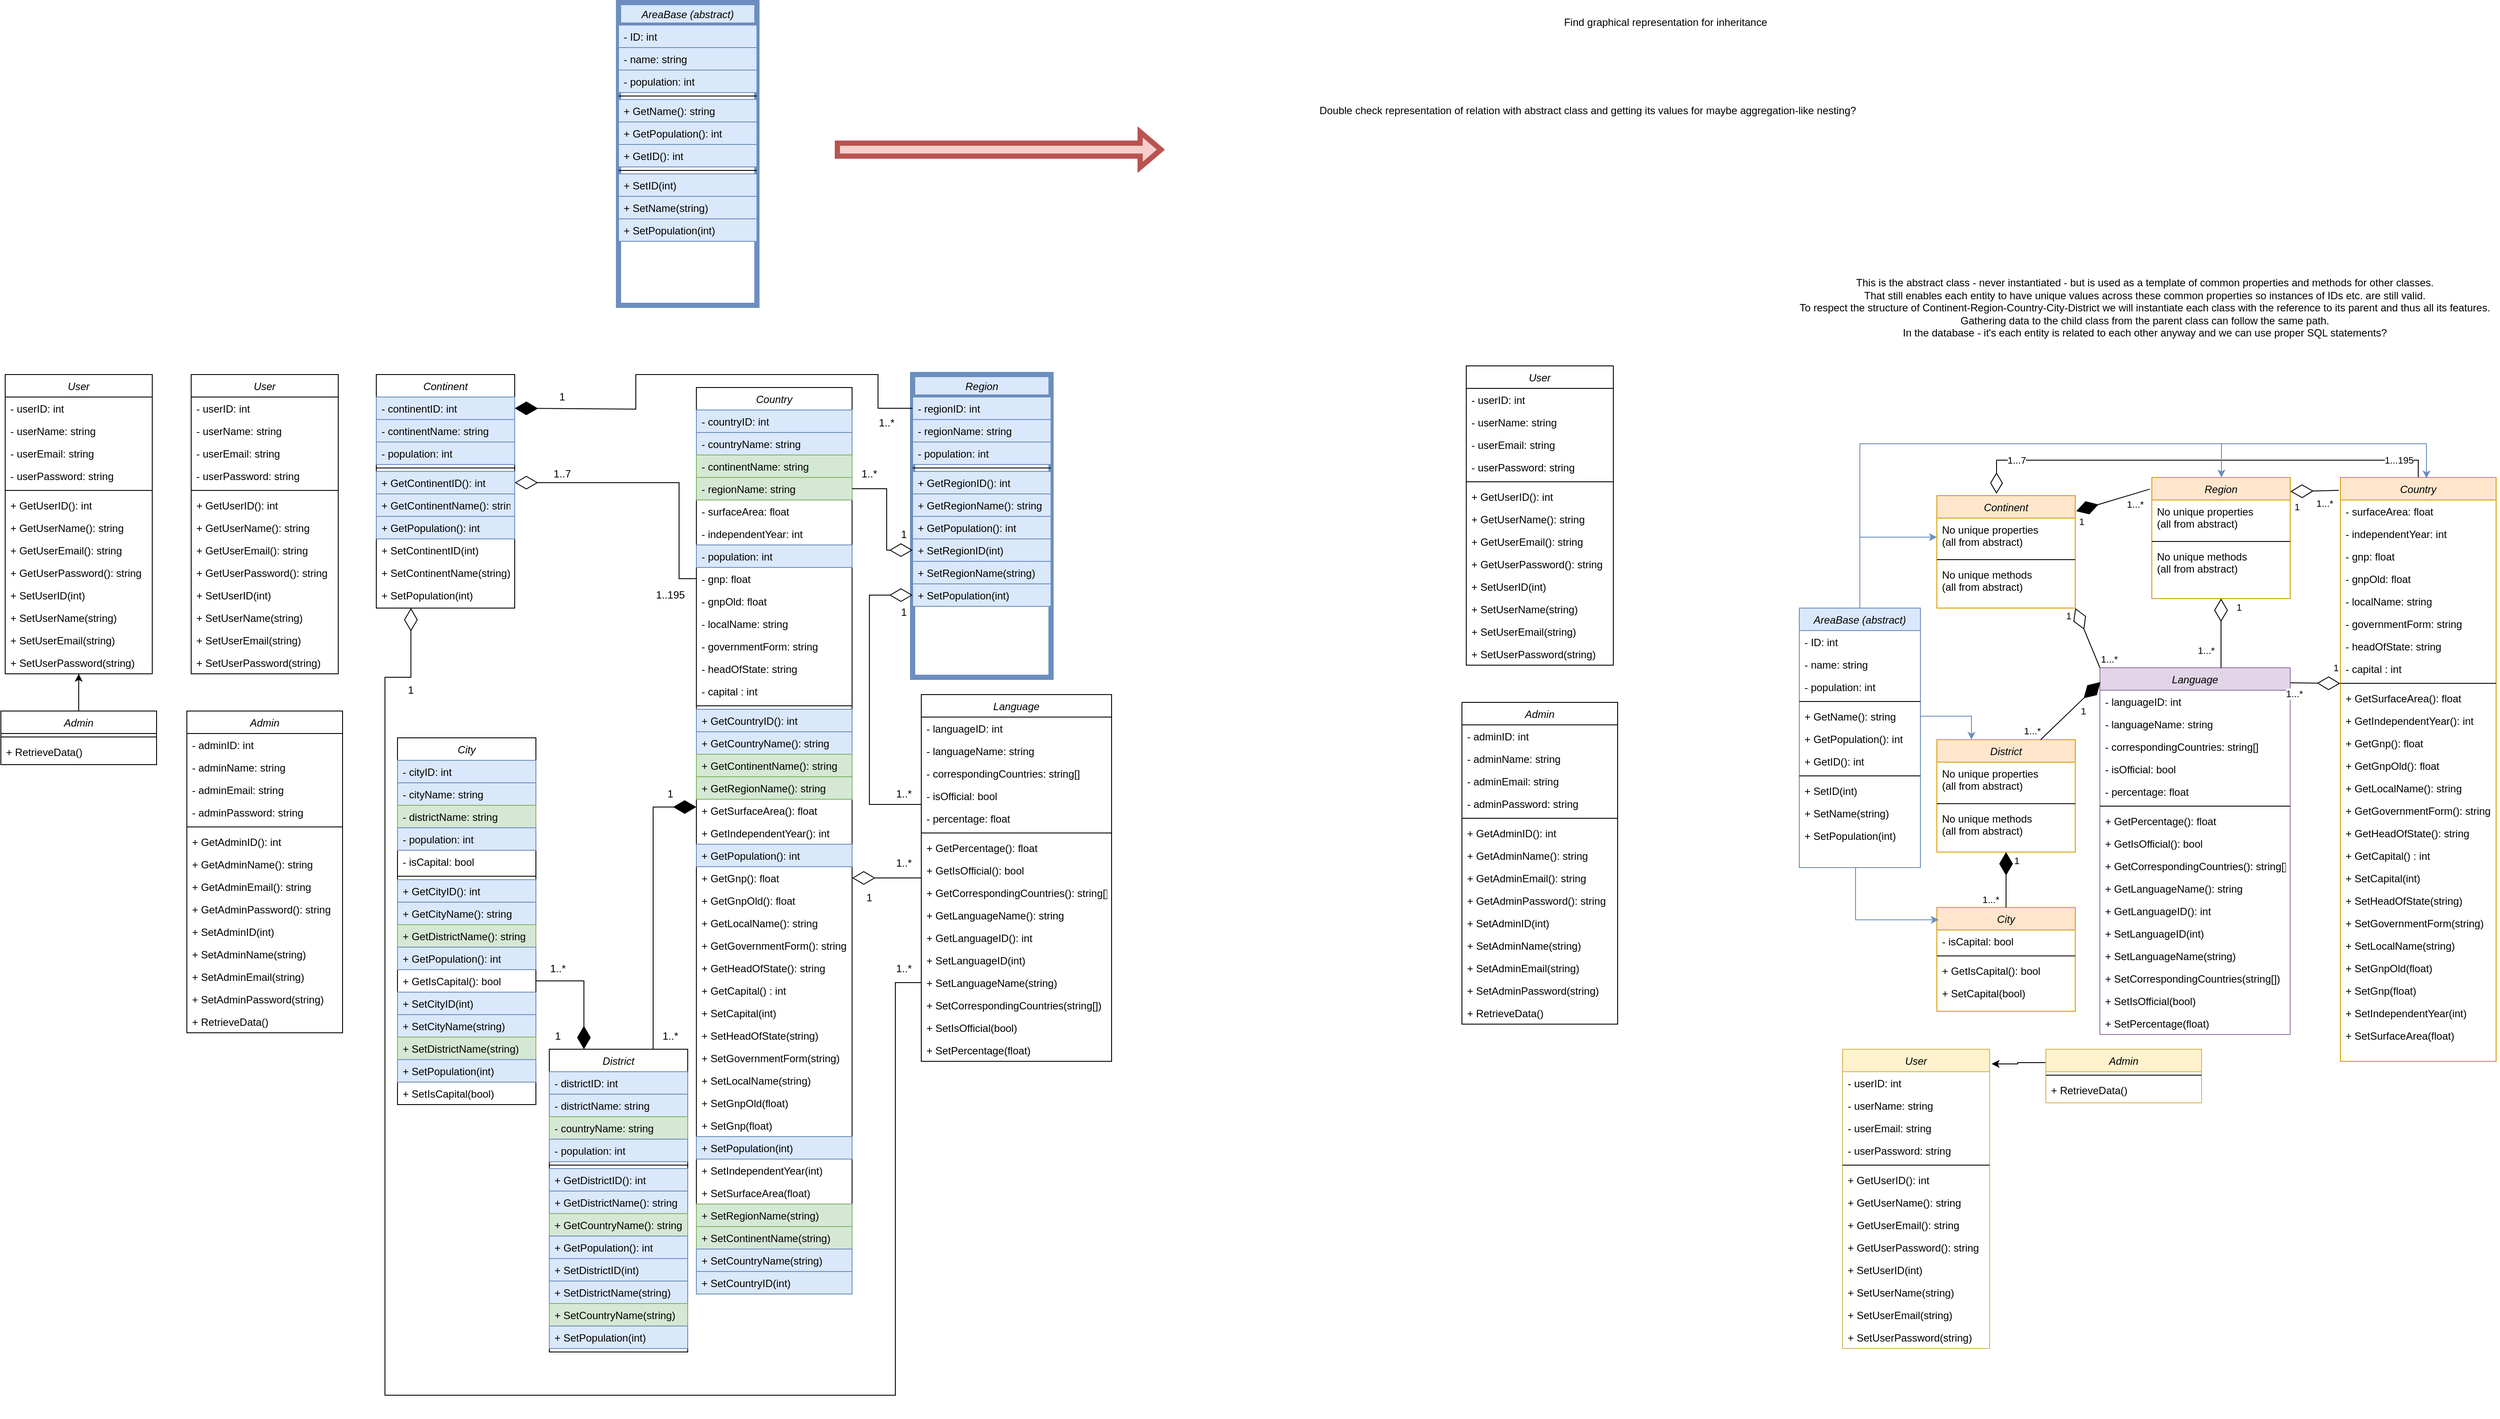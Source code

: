<mxfile version="24.0.4" type="device">
  <diagram id="C5RBs43oDa-KdzZeNtuy" name="Page-1">
    <mxGraphModel dx="2474" dy="2008" grid="1" gridSize="10" guides="1" tooltips="1" connect="1" arrows="1" fold="1" page="1" pageScale="1" pageWidth="827" pageHeight="1169" math="0" shadow="0">
      <root>
        <mxCell id="WIyWlLk6GJQsqaUBKTNV-0" />
        <mxCell id="WIyWlLk6GJQsqaUBKTNV-1" parent="WIyWlLk6GJQsqaUBKTNV-0" />
        <mxCell id="2PzcWWxZTkM0zo2YVfL2-22" value="1" style="text;html=1;align=center;verticalAlign=middle;whiteSpace=wrap;rounded=0;" parent="WIyWlLk6GJQsqaUBKTNV-1" vertex="1">
          <mxGeometry x="600" y="180" width="60" height="30" as="geometry" />
        </mxCell>
        <mxCell id="zkfFHV4jXpPFQw0GAbJ--0" value="City" style="swimlane;fontStyle=2;align=center;verticalAlign=top;childLayout=stackLayout;horizontal=1;startSize=26;horizontalStack=0;resizeParent=1;resizeLast=0;collapsible=1;marginBottom=0;rounded=0;shadow=0;strokeWidth=1;" parent="WIyWlLk6GJQsqaUBKTNV-1" vertex="1">
          <mxGeometry x="44.5" y="430" width="160" height="424" as="geometry">
            <mxRectangle x="230" y="140" width="160" height="26" as="alternateBounds" />
          </mxGeometry>
        </mxCell>
        <mxCell id="zkfFHV4jXpPFQw0GAbJ--1" value="- cityID: int" style="text;align=left;verticalAlign=top;spacingLeft=4;spacingRight=4;overflow=hidden;rotatable=0;points=[[0,0.5],[1,0.5]];portConstraint=eastwest;fillColor=#dae8fc;strokeColor=#6c8ebf;" parent="zkfFHV4jXpPFQw0GAbJ--0" vertex="1">
          <mxGeometry y="26" width="160" height="26" as="geometry" />
        </mxCell>
        <mxCell id="zkfFHV4jXpPFQw0GAbJ--2" value="- cityName: string" style="text;align=left;verticalAlign=top;spacingLeft=4;spacingRight=4;overflow=hidden;rotatable=0;points=[[0,0.5],[1,0.5]];portConstraint=eastwest;rounded=0;shadow=0;html=0;fillColor=#dae8fc;strokeColor=#6c8ebf;" parent="zkfFHV4jXpPFQw0GAbJ--0" vertex="1">
          <mxGeometry y="52" width="160" height="26" as="geometry" />
        </mxCell>
        <mxCell id="qf8OMFxIHl3fLA0CLU5U-48" value="- districtName: string" style="text;align=left;verticalAlign=top;spacingLeft=4;spacingRight=4;overflow=hidden;rotatable=0;points=[[0,0.5],[1,0.5]];portConstraint=eastwest;rounded=0;shadow=0;html=0;fillColor=#d5e8d4;strokeColor=#82b366;" parent="zkfFHV4jXpPFQw0GAbJ--0" vertex="1">
          <mxGeometry y="78" width="160" height="26" as="geometry" />
        </mxCell>
        <mxCell id="qf8OMFxIHl3fLA0CLU5U-49" value="- population: int" style="text;align=left;verticalAlign=top;spacingLeft=4;spacingRight=4;overflow=hidden;rotatable=0;points=[[0,0.5],[1,0.5]];portConstraint=eastwest;rounded=0;shadow=0;html=0;fillColor=#dae8fc;strokeColor=#6c8ebf;" parent="zkfFHV4jXpPFQw0GAbJ--0" vertex="1">
          <mxGeometry y="104" width="160" height="26" as="geometry" />
        </mxCell>
        <mxCell id="2PzcWWxZTkM0zo2YVfL2-0" value="- isCapital: bool" style="text;align=left;verticalAlign=top;spacingLeft=4;spacingRight=4;overflow=hidden;rotatable=0;points=[[0,0.5],[1,0.5]];portConstraint=eastwest;rounded=0;shadow=0;html=0;" parent="zkfFHV4jXpPFQw0GAbJ--0" vertex="1">
          <mxGeometry y="130" width="160" height="26" as="geometry" />
        </mxCell>
        <mxCell id="zkfFHV4jXpPFQw0GAbJ--4" value="" style="line;html=1;strokeWidth=1;align=left;verticalAlign=middle;spacingTop=-1;spacingLeft=3;spacingRight=3;rotatable=0;labelPosition=right;points=[];portConstraint=eastwest;" parent="zkfFHV4jXpPFQw0GAbJ--0" vertex="1">
          <mxGeometry y="156" width="160" height="8" as="geometry" />
        </mxCell>
        <mxCell id="qf8OMFxIHl3fLA0CLU5U-62" value="+ GetCityID(): int" style="text;align=left;verticalAlign=top;spacingLeft=4;spacingRight=4;overflow=hidden;rotatable=0;points=[[0,0.5],[1,0.5]];portConstraint=eastwest;fillColor=#dae8fc;strokeColor=#6c8ebf;" parent="zkfFHV4jXpPFQw0GAbJ--0" vertex="1">
          <mxGeometry y="164" width="160" height="26" as="geometry" />
        </mxCell>
        <mxCell id="qf8OMFxIHl3fLA0CLU5U-63" value="+ GetCityName(): string" style="text;align=left;verticalAlign=top;spacingLeft=4;spacingRight=4;overflow=hidden;rotatable=0;points=[[0,0.5],[1,0.5]];portConstraint=eastwest;rounded=0;shadow=0;html=0;fillColor=#dae8fc;strokeColor=#6c8ebf;" parent="zkfFHV4jXpPFQw0GAbJ--0" vertex="1">
          <mxGeometry y="190" width="160" height="26" as="geometry" />
        </mxCell>
        <mxCell id="qf8OMFxIHl3fLA0CLU5U-65" value="+ GetDistrictName(): string" style="text;align=left;verticalAlign=top;spacingLeft=4;spacingRight=4;overflow=hidden;rotatable=0;points=[[0,0.5],[1,0.5]];portConstraint=eastwest;rounded=0;shadow=0;html=0;fillColor=#d5e8d4;strokeColor=#82b366;" parent="zkfFHV4jXpPFQw0GAbJ--0" vertex="1">
          <mxGeometry y="216" width="160" height="26" as="geometry" />
        </mxCell>
        <mxCell id="qf8OMFxIHl3fLA0CLU5U-66" value="+ GetPopulation(): int" style="text;align=left;verticalAlign=top;spacingLeft=4;spacingRight=4;overflow=hidden;rotatable=0;points=[[0,0.5],[1,0.5]];portConstraint=eastwest;rounded=0;shadow=0;html=0;fillColor=#dae8fc;strokeColor=#6c8ebf;" parent="zkfFHV4jXpPFQw0GAbJ--0" vertex="1">
          <mxGeometry y="242" width="160" height="26" as="geometry" />
        </mxCell>
        <mxCell id="2PzcWWxZTkM0zo2YVfL2-1" value="+ GetIsCapital(): bool" style="text;align=left;verticalAlign=top;spacingLeft=4;spacingRight=4;overflow=hidden;rotatable=0;points=[[0,0.5],[1,0.5]];portConstraint=eastwest;rounded=0;shadow=0;html=0;" parent="zkfFHV4jXpPFQw0GAbJ--0" vertex="1">
          <mxGeometry y="268" width="160" height="26" as="geometry" />
        </mxCell>
        <mxCell id="qf8OMFxIHl3fLA0CLU5U-67" value="+ SetCityID(int)" style="text;align=left;verticalAlign=top;spacingLeft=4;spacingRight=4;overflow=hidden;rotatable=0;points=[[0,0.5],[1,0.5]];portConstraint=eastwest;fillColor=#dae8fc;strokeColor=#6c8ebf;" parent="zkfFHV4jXpPFQw0GAbJ--0" vertex="1">
          <mxGeometry y="294" width="160" height="26" as="geometry" />
        </mxCell>
        <mxCell id="qf8OMFxIHl3fLA0CLU5U-68" value="+ SetCityName(string)" style="text;align=left;verticalAlign=top;spacingLeft=4;spacingRight=4;overflow=hidden;rotatable=0;points=[[0,0.5],[1,0.5]];portConstraint=eastwest;rounded=0;shadow=0;html=0;fillColor=#dae8fc;strokeColor=#6c8ebf;" parent="zkfFHV4jXpPFQw0GAbJ--0" vertex="1">
          <mxGeometry y="320" width="160" height="26" as="geometry" />
        </mxCell>
        <mxCell id="qf8OMFxIHl3fLA0CLU5U-70" value="+ SetDistrictName(string)" style="text;align=left;verticalAlign=top;spacingLeft=4;spacingRight=4;overflow=hidden;rotatable=0;points=[[0,0.5],[1,0.5]];portConstraint=eastwest;rounded=0;shadow=0;html=0;fillColor=#d5e8d4;strokeColor=#82b366;" parent="zkfFHV4jXpPFQw0GAbJ--0" vertex="1">
          <mxGeometry y="346" width="160" height="26" as="geometry" />
        </mxCell>
        <mxCell id="qf8OMFxIHl3fLA0CLU5U-71" value="+ SetPopulation(int)" style="text;align=left;verticalAlign=top;spacingLeft=4;spacingRight=4;overflow=hidden;rotatable=0;points=[[0,0.5],[1,0.5]];portConstraint=eastwest;rounded=0;shadow=0;html=0;fillColor=#dae8fc;strokeColor=#6c8ebf;" parent="zkfFHV4jXpPFQw0GAbJ--0" vertex="1">
          <mxGeometry y="372" width="160" height="26" as="geometry" />
        </mxCell>
        <mxCell id="2PzcWWxZTkM0zo2YVfL2-2" value="+ SetIsCapital(bool)" style="text;align=left;verticalAlign=top;spacingLeft=4;spacingRight=4;overflow=hidden;rotatable=0;points=[[0,0.5],[1,0.5]];portConstraint=eastwest;rounded=0;shadow=0;html=0;" parent="zkfFHV4jXpPFQw0GAbJ--0" vertex="1">
          <mxGeometry y="398" width="160" height="26" as="geometry" />
        </mxCell>
        <mxCell id="qf8OMFxIHl3fLA0CLU5U-0" value="Country" style="swimlane;fontStyle=2;align=center;verticalAlign=top;childLayout=stackLayout;horizontal=1;startSize=26;horizontalStack=0;resizeParent=1;resizeLast=0;collapsible=1;marginBottom=0;rounded=0;shadow=0;strokeWidth=1;" parent="WIyWlLk6GJQsqaUBKTNV-1" vertex="1">
          <mxGeometry x="390" y="25" width="180" height="1048" as="geometry">
            <mxRectangle x="230" y="140" width="160" height="26" as="alternateBounds" />
          </mxGeometry>
        </mxCell>
        <mxCell id="L0KODeJEvZMXl7er07WO-45" value="- countryID: int" style="text;align=left;verticalAlign=top;spacingLeft=4;spacingRight=4;overflow=hidden;rotatable=0;points=[[0,0.5],[1,0.5]];portConstraint=eastwest;fillColor=#dae8fc;strokeColor=#6c8ebf;" parent="qf8OMFxIHl3fLA0CLU5U-0" vertex="1">
          <mxGeometry y="26" width="180" height="26" as="geometry" />
        </mxCell>
        <mxCell id="qf8OMFxIHl3fLA0CLU5U-2" value="- countryName: string" style="text;align=left;verticalAlign=top;spacingLeft=4;spacingRight=4;overflow=hidden;rotatable=0;points=[[0,0.5],[1,0.5]];portConstraint=eastwest;rounded=0;shadow=0;html=0;fillColor=#dae8fc;strokeColor=#6c8ebf;" parent="qf8OMFxIHl3fLA0CLU5U-0" vertex="1">
          <mxGeometry y="52" width="180" height="26" as="geometry" />
        </mxCell>
        <mxCell id="qf8OMFxIHl3fLA0CLU5U-30" value="- continentName: string" style="text;align=left;verticalAlign=top;spacingLeft=4;spacingRight=4;overflow=hidden;rotatable=0;points=[[0,0.5],[1,0.5]];portConstraint=eastwest;rounded=0;shadow=0;html=0;fillColor=#d5e8d4;strokeColor=#82b366;" parent="qf8OMFxIHl3fLA0CLU5U-0" vertex="1">
          <mxGeometry y="78" width="180" height="26" as="geometry" />
        </mxCell>
        <mxCell id="qf8OMFxIHl3fLA0CLU5U-31" value="- regionName: string" style="text;align=left;verticalAlign=top;spacingLeft=4;spacingRight=4;overflow=hidden;rotatable=0;points=[[0,0.5],[1,0.5]];portConstraint=eastwest;rounded=0;shadow=0;html=0;fillColor=#d5e8d4;strokeColor=#82b366;" parent="qf8OMFxIHl3fLA0CLU5U-0" vertex="1">
          <mxGeometry y="104" width="180" height="26" as="geometry" />
        </mxCell>
        <mxCell id="qf8OMFxIHl3fLA0CLU5U-32" value="- surfaceArea: float " style="text;align=left;verticalAlign=top;spacingLeft=4;spacingRight=4;overflow=hidden;rotatable=0;points=[[0,0.5],[1,0.5]];portConstraint=eastwest;rounded=0;shadow=0;html=0;" parent="qf8OMFxIHl3fLA0CLU5U-0" vertex="1">
          <mxGeometry y="130" width="180" height="26" as="geometry" />
        </mxCell>
        <mxCell id="qf8OMFxIHl3fLA0CLU5U-39" value="- independentYear: int" style="text;align=left;verticalAlign=top;spacingLeft=4;spacingRight=4;overflow=hidden;rotatable=0;points=[[0,0.5],[1,0.5]];portConstraint=eastwest;rounded=0;shadow=0;html=0;" parent="qf8OMFxIHl3fLA0CLU5U-0" vertex="1">
          <mxGeometry y="156" width="180" height="26" as="geometry" />
        </mxCell>
        <mxCell id="qf8OMFxIHl3fLA0CLU5U-40" value="- population: int" style="text;align=left;verticalAlign=top;spacingLeft=4;spacingRight=4;overflow=hidden;rotatable=0;points=[[0,0.5],[1,0.5]];portConstraint=eastwest;rounded=0;shadow=0;html=0;fillColor=#dae8fc;strokeColor=#6c8ebf;" parent="qf8OMFxIHl3fLA0CLU5U-0" vertex="1">
          <mxGeometry y="182" width="180" height="26" as="geometry" />
        </mxCell>
        <mxCell id="qf8OMFxIHl3fLA0CLU5U-41" value="- gnp: float" style="text;align=left;verticalAlign=top;spacingLeft=4;spacingRight=4;overflow=hidden;rotatable=0;points=[[0,0.5],[1,0.5]];portConstraint=eastwest;rounded=0;shadow=0;html=0;" parent="qf8OMFxIHl3fLA0CLU5U-0" vertex="1">
          <mxGeometry y="208" width="180" height="26" as="geometry" />
        </mxCell>
        <mxCell id="qf8OMFxIHl3fLA0CLU5U-42" value="- gnpOld: float" style="text;align=left;verticalAlign=top;spacingLeft=4;spacingRight=4;overflow=hidden;rotatable=0;points=[[0,0.5],[1,0.5]];portConstraint=eastwest;rounded=0;shadow=0;html=0;" parent="qf8OMFxIHl3fLA0CLU5U-0" vertex="1">
          <mxGeometry y="234" width="180" height="26" as="geometry" />
        </mxCell>
        <mxCell id="qf8OMFxIHl3fLA0CLU5U-43" value="- localName: string" style="text;align=left;verticalAlign=top;spacingLeft=4;spacingRight=4;overflow=hidden;rotatable=0;points=[[0,0.5],[1,0.5]];portConstraint=eastwest;rounded=0;shadow=0;html=0;" parent="qf8OMFxIHl3fLA0CLU5U-0" vertex="1">
          <mxGeometry y="260" width="180" height="26" as="geometry" />
        </mxCell>
        <mxCell id="qf8OMFxIHl3fLA0CLU5U-44" value="- governmentForm: string" style="text;align=left;verticalAlign=top;spacingLeft=4;spacingRight=4;overflow=hidden;rotatable=0;points=[[0,0.5],[1,0.5]];portConstraint=eastwest;rounded=0;shadow=0;html=0;" parent="qf8OMFxIHl3fLA0CLU5U-0" vertex="1">
          <mxGeometry y="286" width="180" height="26" as="geometry" />
        </mxCell>
        <mxCell id="qf8OMFxIHl3fLA0CLU5U-45" value="- headOfState: string" style="text;align=left;verticalAlign=top;spacingLeft=4;spacingRight=4;overflow=hidden;rotatable=0;points=[[0,0.5],[1,0.5]];portConstraint=eastwest;rounded=0;shadow=0;html=0;" parent="qf8OMFxIHl3fLA0CLU5U-0" vertex="1">
          <mxGeometry y="312" width="180" height="26" as="geometry" />
        </mxCell>
        <mxCell id="qf8OMFxIHl3fLA0CLU5U-46" value="- capital : int" style="text;align=left;verticalAlign=top;spacingLeft=4;spacingRight=4;overflow=hidden;rotatable=0;points=[[0,0.5],[1,0.5]];portConstraint=eastwest;rounded=0;shadow=0;html=0;" parent="qf8OMFxIHl3fLA0CLU5U-0" vertex="1">
          <mxGeometry y="338" width="180" height="26" as="geometry" />
        </mxCell>
        <mxCell id="qf8OMFxIHl3fLA0CLU5U-4" value="" style="line;html=1;strokeWidth=1;align=left;verticalAlign=middle;spacingTop=-1;spacingLeft=3;spacingRight=3;rotatable=0;labelPosition=right;points=[];portConstraint=eastwest;" parent="qf8OMFxIHl3fLA0CLU5U-0" vertex="1">
          <mxGeometry y="364" width="180" height="8" as="geometry" />
        </mxCell>
        <mxCell id="qf8OMFxIHl3fLA0CLU5U-89" value="+ GetCountryID(): int" style="text;align=left;verticalAlign=top;spacingLeft=4;spacingRight=4;overflow=hidden;rotatable=0;points=[[0,0.5],[1,0.5]];portConstraint=eastwest;fillColor=#dae8fc;strokeColor=#6c8ebf;" parent="qf8OMFxIHl3fLA0CLU5U-0" vertex="1">
          <mxGeometry y="372" width="180" height="26" as="geometry" />
        </mxCell>
        <mxCell id="qf8OMFxIHl3fLA0CLU5U-90" value="+ GetCountryName(): string" style="text;align=left;verticalAlign=top;spacingLeft=4;spacingRight=4;overflow=hidden;rotatable=0;points=[[0,0.5],[1,0.5]];portConstraint=eastwest;rounded=0;shadow=0;html=0;fillColor=#dae8fc;strokeColor=#6c8ebf;" parent="qf8OMFxIHl3fLA0CLU5U-0" vertex="1">
          <mxGeometry y="398" width="180" height="26" as="geometry" />
        </mxCell>
        <mxCell id="qf8OMFxIHl3fLA0CLU5U-91" value="+ GetContinentName(): string" style="text;align=left;verticalAlign=top;spacingLeft=4;spacingRight=4;overflow=hidden;rotatable=0;points=[[0,0.5],[1,0.5]];portConstraint=eastwest;rounded=0;shadow=0;html=0;fillColor=#d5e8d4;strokeColor=#82b366;" parent="qf8OMFxIHl3fLA0CLU5U-0" vertex="1">
          <mxGeometry y="424" width="180" height="26" as="geometry" />
        </mxCell>
        <mxCell id="qf8OMFxIHl3fLA0CLU5U-92" value="+ GetRegionName(): string" style="text;align=left;verticalAlign=top;spacingLeft=4;spacingRight=4;overflow=hidden;rotatable=0;points=[[0,0.5],[1,0.5]];portConstraint=eastwest;rounded=0;shadow=0;html=0;fillColor=#d5e8d4;strokeColor=#82b366;" parent="qf8OMFxIHl3fLA0CLU5U-0" vertex="1">
          <mxGeometry y="450" width="180" height="26" as="geometry" />
        </mxCell>
        <mxCell id="qf8OMFxIHl3fLA0CLU5U-93" value="+ GetSurfaceArea(): float " style="text;align=left;verticalAlign=top;spacingLeft=4;spacingRight=4;overflow=hidden;rotatable=0;points=[[0,0.5],[1,0.5]];portConstraint=eastwest;rounded=0;shadow=0;html=0;" parent="qf8OMFxIHl3fLA0CLU5U-0" vertex="1">
          <mxGeometry y="476" width="180" height="26" as="geometry" />
        </mxCell>
        <mxCell id="qf8OMFxIHl3fLA0CLU5U-94" value="+ GetIndependentYear(): int" style="text;align=left;verticalAlign=top;spacingLeft=4;spacingRight=4;overflow=hidden;rotatable=0;points=[[0,0.5],[1,0.5]];portConstraint=eastwest;rounded=0;shadow=0;html=0;" parent="qf8OMFxIHl3fLA0CLU5U-0" vertex="1">
          <mxGeometry y="502" width="180" height="26" as="geometry" />
        </mxCell>
        <mxCell id="qf8OMFxIHl3fLA0CLU5U-95" value="+ GetPopulation(): int" style="text;align=left;verticalAlign=top;spacingLeft=4;spacingRight=4;overflow=hidden;rotatable=0;points=[[0,0.5],[1,0.5]];portConstraint=eastwest;rounded=0;shadow=0;html=0;fillColor=#dae8fc;strokeColor=#6c8ebf;" parent="qf8OMFxIHl3fLA0CLU5U-0" vertex="1">
          <mxGeometry y="528" width="180" height="26" as="geometry" />
        </mxCell>
        <mxCell id="qf8OMFxIHl3fLA0CLU5U-96" value="+ GetGnp(): float" style="text;align=left;verticalAlign=top;spacingLeft=4;spacingRight=4;overflow=hidden;rotatable=0;points=[[0,0.5],[1,0.5]];portConstraint=eastwest;rounded=0;shadow=0;html=0;" parent="qf8OMFxIHl3fLA0CLU5U-0" vertex="1">
          <mxGeometry y="554" width="180" height="26" as="geometry" />
        </mxCell>
        <mxCell id="qf8OMFxIHl3fLA0CLU5U-97" value="+ GetGnpOld(): float" style="text;align=left;verticalAlign=top;spacingLeft=4;spacingRight=4;overflow=hidden;rotatable=0;points=[[0,0.5],[1,0.5]];portConstraint=eastwest;rounded=0;shadow=0;html=0;" parent="qf8OMFxIHl3fLA0CLU5U-0" vertex="1">
          <mxGeometry y="580" width="180" height="26" as="geometry" />
        </mxCell>
        <mxCell id="qf8OMFxIHl3fLA0CLU5U-98" value="+ GetLocalName(): string" style="text;align=left;verticalAlign=top;spacingLeft=4;spacingRight=4;overflow=hidden;rotatable=0;points=[[0,0.5],[1,0.5]];portConstraint=eastwest;rounded=0;shadow=0;html=0;" parent="qf8OMFxIHl3fLA0CLU5U-0" vertex="1">
          <mxGeometry y="606" width="180" height="26" as="geometry" />
        </mxCell>
        <mxCell id="qf8OMFxIHl3fLA0CLU5U-99" value="+ GetGovernmentForm(): string" style="text;align=left;verticalAlign=top;spacingLeft=4;spacingRight=4;overflow=hidden;rotatable=0;points=[[0,0.5],[1,0.5]];portConstraint=eastwest;rounded=0;shadow=0;html=0;" parent="qf8OMFxIHl3fLA0CLU5U-0" vertex="1">
          <mxGeometry y="632" width="180" height="26" as="geometry" />
        </mxCell>
        <mxCell id="qf8OMFxIHl3fLA0CLU5U-100" value="+ GetHeadOfState(): string" style="text;align=left;verticalAlign=top;spacingLeft=4;spacingRight=4;overflow=hidden;rotatable=0;points=[[0,0.5],[1,0.5]];portConstraint=eastwest;rounded=0;shadow=0;html=0;" parent="qf8OMFxIHl3fLA0CLU5U-0" vertex="1">
          <mxGeometry y="658" width="180" height="26" as="geometry" />
        </mxCell>
        <mxCell id="qf8OMFxIHl3fLA0CLU5U-101" value="+ GetCapital() : int" style="text;align=left;verticalAlign=top;spacingLeft=4;spacingRight=4;overflow=hidden;rotatable=0;points=[[0,0.5],[1,0.5]];portConstraint=eastwest;rounded=0;shadow=0;html=0;" parent="qf8OMFxIHl3fLA0CLU5U-0" vertex="1">
          <mxGeometry y="684" width="180" height="26" as="geometry" />
        </mxCell>
        <mxCell id="qf8OMFxIHl3fLA0CLU5U-144" value="+ SetCapital(int)" style="text;align=left;verticalAlign=top;spacingLeft=4;spacingRight=4;overflow=hidden;rotatable=0;points=[[0,0.5],[1,0.5]];portConstraint=eastwest;rounded=0;shadow=0;html=0;" parent="qf8OMFxIHl3fLA0CLU5U-0" vertex="1">
          <mxGeometry y="710" width="180" height="26" as="geometry" />
        </mxCell>
        <mxCell id="qf8OMFxIHl3fLA0CLU5U-143" value="+ SetHeadOfState(string)" style="text;align=left;verticalAlign=top;spacingLeft=4;spacingRight=4;overflow=hidden;rotatable=0;points=[[0,0.5],[1,0.5]];portConstraint=eastwest;rounded=0;shadow=0;html=0;" parent="qf8OMFxIHl3fLA0CLU5U-0" vertex="1">
          <mxGeometry y="736" width="180" height="26" as="geometry" />
        </mxCell>
        <mxCell id="qf8OMFxIHl3fLA0CLU5U-142" value="+ SetGovernmentForm(string)" style="text;align=left;verticalAlign=top;spacingLeft=4;spacingRight=4;overflow=hidden;rotatable=0;points=[[0,0.5],[1,0.5]];portConstraint=eastwest;rounded=0;shadow=0;html=0;" parent="qf8OMFxIHl3fLA0CLU5U-0" vertex="1">
          <mxGeometry y="762" width="180" height="26" as="geometry" />
        </mxCell>
        <mxCell id="qf8OMFxIHl3fLA0CLU5U-141" value="+ SetLocalName(string)" style="text;align=left;verticalAlign=top;spacingLeft=4;spacingRight=4;overflow=hidden;rotatable=0;points=[[0,0.5],[1,0.5]];portConstraint=eastwest;rounded=0;shadow=0;html=0;" parent="qf8OMFxIHl3fLA0CLU5U-0" vertex="1">
          <mxGeometry y="788" width="180" height="26" as="geometry" />
        </mxCell>
        <mxCell id="qf8OMFxIHl3fLA0CLU5U-140" value="+ SetGnpOld(float)" style="text;align=left;verticalAlign=top;spacingLeft=4;spacingRight=4;overflow=hidden;rotatable=0;points=[[0,0.5],[1,0.5]];portConstraint=eastwest;rounded=0;shadow=0;html=0;" parent="qf8OMFxIHl3fLA0CLU5U-0" vertex="1">
          <mxGeometry y="814" width="180" height="26" as="geometry" />
        </mxCell>
        <mxCell id="qf8OMFxIHl3fLA0CLU5U-139" value="+ SetGnp(float)" style="text;align=left;verticalAlign=top;spacingLeft=4;spacingRight=4;overflow=hidden;rotatable=0;points=[[0,0.5],[1,0.5]];portConstraint=eastwest;rounded=0;shadow=0;html=0;" parent="qf8OMFxIHl3fLA0CLU5U-0" vertex="1">
          <mxGeometry y="840" width="180" height="26" as="geometry" />
        </mxCell>
        <mxCell id="qf8OMFxIHl3fLA0CLU5U-138" value="+ SetPopulation(int)" style="text;align=left;verticalAlign=top;spacingLeft=4;spacingRight=4;overflow=hidden;rotatable=0;points=[[0,0.5],[1,0.5]];portConstraint=eastwest;rounded=0;shadow=0;html=0;fillColor=#dae8fc;strokeColor=#6c8ebf;" parent="qf8OMFxIHl3fLA0CLU5U-0" vertex="1">
          <mxGeometry y="866" width="180" height="26" as="geometry" />
        </mxCell>
        <mxCell id="qf8OMFxIHl3fLA0CLU5U-137" value="+ SetIndependentYear(int)" style="text;align=left;verticalAlign=top;spacingLeft=4;spacingRight=4;overflow=hidden;rotatable=0;points=[[0,0.5],[1,0.5]];portConstraint=eastwest;rounded=0;shadow=0;html=0;" parent="qf8OMFxIHl3fLA0CLU5U-0" vertex="1">
          <mxGeometry y="892" width="180" height="26" as="geometry" />
        </mxCell>
        <mxCell id="qf8OMFxIHl3fLA0CLU5U-136" value="+ SetSurfaceArea(float) " style="text;align=left;verticalAlign=top;spacingLeft=4;spacingRight=4;overflow=hidden;rotatable=0;points=[[0,0.5],[1,0.5]];portConstraint=eastwest;rounded=0;shadow=0;html=0;" parent="qf8OMFxIHl3fLA0CLU5U-0" vertex="1">
          <mxGeometry y="918" width="180" height="26" as="geometry" />
        </mxCell>
        <mxCell id="qf8OMFxIHl3fLA0CLU5U-135" value="+ SetRegionName(string)" style="text;align=left;verticalAlign=top;spacingLeft=4;spacingRight=4;overflow=hidden;rotatable=0;points=[[0,0.5],[1,0.5]];portConstraint=eastwest;rounded=0;shadow=0;html=0;fillColor=#d5e8d4;strokeColor=#82b366;" parent="qf8OMFxIHl3fLA0CLU5U-0" vertex="1">
          <mxGeometry y="944" width="180" height="26" as="geometry" />
        </mxCell>
        <mxCell id="qf8OMFxIHl3fLA0CLU5U-134" value="+ SetContinentName(string)" style="text;align=left;verticalAlign=top;spacingLeft=4;spacingRight=4;overflow=hidden;rotatable=0;points=[[0,0.5],[1,0.5]];portConstraint=eastwest;rounded=0;shadow=0;html=0;fillColor=#d5e8d4;strokeColor=#82b366;" parent="qf8OMFxIHl3fLA0CLU5U-0" vertex="1">
          <mxGeometry y="970" width="180" height="26" as="geometry" />
        </mxCell>
        <mxCell id="qf8OMFxIHl3fLA0CLU5U-133" value="+ SetCountryName(string)" style="text;align=left;verticalAlign=top;spacingLeft=4;spacingRight=4;overflow=hidden;rotatable=0;points=[[0,0.5],[1,0.5]];portConstraint=eastwest;rounded=0;shadow=0;html=0;fillColor=#dae8fc;strokeColor=#6c8ebf;" parent="qf8OMFxIHl3fLA0CLU5U-0" vertex="1">
          <mxGeometry y="996" width="180" height="26" as="geometry" />
        </mxCell>
        <mxCell id="qf8OMFxIHl3fLA0CLU5U-132" value="+ SetCountryID(int)" style="text;align=left;verticalAlign=top;spacingLeft=4;spacingRight=4;overflow=hidden;rotatable=0;points=[[0,0.5],[1,0.5]];portConstraint=eastwest;fillColor=#dae8fc;strokeColor=#6c8ebf;" parent="qf8OMFxIHl3fLA0CLU5U-0" vertex="1">
          <mxGeometry y="1022" width="180" height="26" as="geometry" />
        </mxCell>
        <mxCell id="qf8OMFxIHl3fLA0CLU5U-18" value="Language" style="swimlane;fontStyle=2;align=center;verticalAlign=top;childLayout=stackLayout;horizontal=1;startSize=26;horizontalStack=0;resizeParent=1;resizeLast=0;collapsible=1;marginBottom=0;rounded=0;shadow=0;strokeWidth=1;" parent="WIyWlLk6GJQsqaUBKTNV-1" vertex="1">
          <mxGeometry x="650" y="380" width="220" height="424" as="geometry">
            <mxRectangle x="540" y="198" width="160" height="26" as="alternateBounds" />
          </mxGeometry>
        </mxCell>
        <mxCell id="qf8OMFxIHl3fLA0CLU5U-19" value="- languageID: int" style="text;align=left;verticalAlign=top;spacingLeft=4;spacingRight=4;overflow=hidden;rotatable=0;points=[[0,0.5],[1,0.5]];portConstraint=eastwest;" parent="qf8OMFxIHl3fLA0CLU5U-18" vertex="1">
          <mxGeometry y="26" width="220" height="26" as="geometry" />
        </mxCell>
        <mxCell id="qf8OMFxIHl3fLA0CLU5U-20" value="- languageName: string" style="text;align=left;verticalAlign=top;spacingLeft=4;spacingRight=4;overflow=hidden;rotatable=0;points=[[0,0.5],[1,0.5]];portConstraint=eastwest;rounded=0;shadow=0;html=0;" parent="qf8OMFxIHl3fLA0CLU5U-18" vertex="1">
          <mxGeometry y="52" width="220" height="26" as="geometry" />
        </mxCell>
        <mxCell id="qf8OMFxIHl3fLA0CLU5U-21" value="- correspondingCountries: string[]" style="text;align=left;verticalAlign=top;spacingLeft=4;spacingRight=4;overflow=hidden;rotatable=0;points=[[0,0.5],[1,0.5]];portConstraint=eastwest;rounded=0;shadow=0;html=0;" parent="qf8OMFxIHl3fLA0CLU5U-18" vertex="1">
          <mxGeometry y="78" width="220" height="26" as="geometry" />
        </mxCell>
        <mxCell id="qf8OMFxIHl3fLA0CLU5U-50" value="- isOfficial: bool" style="text;align=left;verticalAlign=top;spacingLeft=4;spacingRight=4;overflow=hidden;rotatable=0;points=[[0,0.5],[1,0.5]];portConstraint=eastwest;rounded=0;shadow=0;html=0;" parent="qf8OMFxIHl3fLA0CLU5U-18" vertex="1">
          <mxGeometry y="104" width="220" height="26" as="geometry" />
        </mxCell>
        <mxCell id="qf8OMFxIHl3fLA0CLU5U-51" value="- percentage: float" style="text;align=left;verticalAlign=top;spacingLeft=4;spacingRight=4;overflow=hidden;rotatable=0;points=[[0,0.5],[1,0.5]];portConstraint=eastwest;rounded=0;shadow=0;html=0;" parent="qf8OMFxIHl3fLA0CLU5U-18" vertex="1">
          <mxGeometry y="130" width="220" height="26" as="geometry" />
        </mxCell>
        <mxCell id="qf8OMFxIHl3fLA0CLU5U-22" value="" style="line;html=1;strokeWidth=1;align=left;verticalAlign=middle;spacingTop=-1;spacingLeft=3;spacingRight=3;rotatable=0;labelPosition=right;points=[];portConstraint=eastwest;" parent="qf8OMFxIHl3fLA0CLU5U-18" vertex="1">
          <mxGeometry y="156" width="220" height="8" as="geometry" />
        </mxCell>
        <mxCell id="qf8OMFxIHl3fLA0CLU5U-171" value="+ GetPercentage(): float" style="text;align=left;verticalAlign=top;spacingLeft=4;spacingRight=4;overflow=hidden;rotatable=0;points=[[0,0.5],[1,0.5]];portConstraint=eastwest;rounded=0;shadow=0;html=0;" parent="qf8OMFxIHl3fLA0CLU5U-18" vertex="1">
          <mxGeometry y="164" width="220" height="26" as="geometry" />
        </mxCell>
        <mxCell id="qf8OMFxIHl3fLA0CLU5U-170" value="+ GetIsOfficial(): bool" style="text;align=left;verticalAlign=top;spacingLeft=4;spacingRight=4;overflow=hidden;rotatable=0;points=[[0,0.5],[1,0.5]];portConstraint=eastwest;rounded=0;shadow=0;html=0;" parent="qf8OMFxIHl3fLA0CLU5U-18" vertex="1">
          <mxGeometry y="190" width="220" height="26" as="geometry" />
        </mxCell>
        <mxCell id="qf8OMFxIHl3fLA0CLU5U-169" value="+ GetCorrespondingCountries(): string[]" style="text;align=left;verticalAlign=top;spacingLeft=4;spacingRight=4;overflow=hidden;rotatable=0;points=[[0,0.5],[1,0.5]];portConstraint=eastwest;rounded=0;shadow=0;html=0;" parent="qf8OMFxIHl3fLA0CLU5U-18" vertex="1">
          <mxGeometry y="216" width="220" height="26" as="geometry" />
        </mxCell>
        <mxCell id="qf8OMFxIHl3fLA0CLU5U-168" value="+ GetLanguageName(): string" style="text;align=left;verticalAlign=top;spacingLeft=4;spacingRight=4;overflow=hidden;rotatable=0;points=[[0,0.5],[1,0.5]];portConstraint=eastwest;rounded=0;shadow=0;html=0;" parent="qf8OMFxIHl3fLA0CLU5U-18" vertex="1">
          <mxGeometry y="242" width="220" height="26" as="geometry" />
        </mxCell>
        <mxCell id="qf8OMFxIHl3fLA0CLU5U-167" value="+ GetLanguageID(): int" style="text;align=left;verticalAlign=top;spacingLeft=4;spacingRight=4;overflow=hidden;rotatable=0;points=[[0,0.5],[1,0.5]];portConstraint=eastwest;" parent="qf8OMFxIHl3fLA0CLU5U-18" vertex="1">
          <mxGeometry y="268" width="220" height="26" as="geometry" />
        </mxCell>
        <mxCell id="qf8OMFxIHl3fLA0CLU5U-183" value="+ SetLanguageID(int)" style="text;align=left;verticalAlign=top;spacingLeft=4;spacingRight=4;overflow=hidden;rotatable=0;points=[[0,0.5],[1,0.5]];portConstraint=eastwest;" parent="qf8OMFxIHl3fLA0CLU5U-18" vertex="1">
          <mxGeometry y="294" width="220" height="26" as="geometry" />
        </mxCell>
        <mxCell id="qf8OMFxIHl3fLA0CLU5U-182" value="+ SetLanguageName(string)" style="text;align=left;verticalAlign=top;spacingLeft=4;spacingRight=4;overflow=hidden;rotatable=0;points=[[0,0.5],[1,0.5]];portConstraint=eastwest;rounded=0;shadow=0;html=0;" parent="qf8OMFxIHl3fLA0CLU5U-18" vertex="1">
          <mxGeometry y="320" width="220" height="26" as="geometry" />
        </mxCell>
        <mxCell id="qf8OMFxIHl3fLA0CLU5U-181" value="+ SetCorrespondingCountries(string[])" style="text;align=left;verticalAlign=top;spacingLeft=4;spacingRight=4;overflow=hidden;rotatable=0;points=[[0,0.5],[1,0.5]];portConstraint=eastwest;rounded=0;shadow=0;html=0;" parent="qf8OMFxIHl3fLA0CLU5U-18" vertex="1">
          <mxGeometry y="346" width="220" height="26" as="geometry" />
        </mxCell>
        <mxCell id="qf8OMFxIHl3fLA0CLU5U-180" value="+ SetIsOfficial(bool)" style="text;align=left;verticalAlign=top;spacingLeft=4;spacingRight=4;overflow=hidden;rotatable=0;points=[[0,0.5],[1,0.5]];portConstraint=eastwest;rounded=0;shadow=0;html=0;" parent="qf8OMFxIHl3fLA0CLU5U-18" vertex="1">
          <mxGeometry y="372" width="220" height="26" as="geometry" />
        </mxCell>
        <mxCell id="qf8OMFxIHl3fLA0CLU5U-179" value="+ SetPercentage(float)" style="text;align=left;verticalAlign=top;spacingLeft=4;spacingRight=4;overflow=hidden;rotatable=0;points=[[0,0.5],[1,0.5]];portConstraint=eastwest;rounded=0;shadow=0;html=0;" parent="qf8OMFxIHl3fLA0CLU5U-18" vertex="1">
          <mxGeometry y="398" width="220" height="26" as="geometry" />
        </mxCell>
        <mxCell id="qf8OMFxIHl3fLA0CLU5U-147" value="District" style="swimlane;fontStyle=2;align=center;verticalAlign=top;childLayout=stackLayout;horizontal=1;startSize=26;horizontalStack=0;resizeParent=1;resizeLast=0;collapsible=1;marginBottom=0;rounded=0;shadow=0;strokeWidth=1;" parent="WIyWlLk6GJQsqaUBKTNV-1" vertex="1">
          <mxGeometry x="220" y="790" width="160" height="350" as="geometry">
            <mxRectangle x="230" y="140" width="160" height="26" as="alternateBounds" />
          </mxGeometry>
        </mxCell>
        <mxCell id="qf8OMFxIHl3fLA0CLU5U-148" value="- districtID: int" style="text;align=left;verticalAlign=top;spacingLeft=4;spacingRight=4;overflow=hidden;rotatable=0;points=[[0,0.5],[1,0.5]];portConstraint=eastwest;fillColor=#dae8fc;strokeColor=#6c8ebf;" parent="qf8OMFxIHl3fLA0CLU5U-147" vertex="1">
          <mxGeometry y="26" width="160" height="26" as="geometry" />
        </mxCell>
        <mxCell id="qf8OMFxIHl3fLA0CLU5U-149" value="- districtName: string" style="text;align=left;verticalAlign=top;spacingLeft=4;spacingRight=4;overflow=hidden;rotatable=0;points=[[0,0.5],[1,0.5]];portConstraint=eastwest;rounded=0;shadow=0;html=0;fillColor=#dae8fc;strokeColor=#6c8ebf;" parent="qf8OMFxIHl3fLA0CLU5U-147" vertex="1">
          <mxGeometry y="52" width="160" height="26" as="geometry" />
        </mxCell>
        <mxCell id="qf8OMFxIHl3fLA0CLU5U-150" value="- countryName: string" style="text;align=left;verticalAlign=top;spacingLeft=4;spacingRight=4;overflow=hidden;rotatable=0;points=[[0,0.5],[1,0.5]];portConstraint=eastwest;rounded=0;shadow=0;html=0;fillColor=#d5e8d4;strokeColor=#82b366;" parent="qf8OMFxIHl3fLA0CLU5U-147" vertex="1">
          <mxGeometry y="78" width="160" height="26" as="geometry" />
        </mxCell>
        <mxCell id="qf8OMFxIHl3fLA0CLU5U-151" value="- population: int" style="text;align=left;verticalAlign=top;spacingLeft=4;spacingRight=4;overflow=hidden;rotatable=0;points=[[0,0.5],[1,0.5]];portConstraint=eastwest;rounded=0;shadow=0;html=0;fillColor=#dae8fc;strokeColor=#6c8ebf;" parent="qf8OMFxIHl3fLA0CLU5U-147" vertex="1">
          <mxGeometry y="104" width="160" height="26" as="geometry" />
        </mxCell>
        <mxCell id="qf8OMFxIHl3fLA0CLU5U-152" value="" style="line;html=1;strokeWidth=1;align=left;verticalAlign=middle;spacingTop=-1;spacingLeft=3;spacingRight=3;rotatable=0;labelPosition=right;points=[];portConstraint=eastwest;" parent="qf8OMFxIHl3fLA0CLU5U-147" vertex="1">
          <mxGeometry y="130" width="160" height="8" as="geometry" />
        </mxCell>
        <mxCell id="qf8OMFxIHl3fLA0CLU5U-153" value="+ GetDistrictID(): int" style="text;align=left;verticalAlign=top;spacingLeft=4;spacingRight=4;overflow=hidden;rotatable=0;points=[[0,0.5],[1,0.5]];portConstraint=eastwest;fillColor=#dae8fc;strokeColor=#6c8ebf;" parent="qf8OMFxIHl3fLA0CLU5U-147" vertex="1">
          <mxGeometry y="138" width="160" height="26" as="geometry" />
        </mxCell>
        <mxCell id="qf8OMFxIHl3fLA0CLU5U-154" value="+ GetDistrictName(): string" style="text;align=left;verticalAlign=top;spacingLeft=4;spacingRight=4;overflow=hidden;rotatable=0;points=[[0,0.5],[1,0.5]];portConstraint=eastwest;rounded=0;shadow=0;html=0;fillColor=#dae8fc;strokeColor=#6c8ebf;" parent="qf8OMFxIHl3fLA0CLU5U-147" vertex="1">
          <mxGeometry y="164" width="160" height="26" as="geometry" />
        </mxCell>
        <mxCell id="qf8OMFxIHl3fLA0CLU5U-155" value="+ GetCountryName(): string" style="text;align=left;verticalAlign=top;spacingLeft=4;spacingRight=4;overflow=hidden;rotatable=0;points=[[0,0.5],[1,0.5]];portConstraint=eastwest;rounded=0;shadow=0;html=0;fillColor=#d5e8d4;strokeColor=#82b366;" parent="qf8OMFxIHl3fLA0CLU5U-147" vertex="1">
          <mxGeometry y="190" width="160" height="26" as="geometry" />
        </mxCell>
        <mxCell id="qf8OMFxIHl3fLA0CLU5U-156" value="+ GetPopulation(): int" style="text;align=left;verticalAlign=top;spacingLeft=4;spacingRight=4;overflow=hidden;rotatable=0;points=[[0,0.5],[1,0.5]];portConstraint=eastwest;rounded=0;shadow=0;html=0;fillColor=#dae8fc;strokeColor=#6c8ebf;" parent="qf8OMFxIHl3fLA0CLU5U-147" vertex="1">
          <mxGeometry y="216" width="160" height="26" as="geometry" />
        </mxCell>
        <mxCell id="qf8OMFxIHl3fLA0CLU5U-157" value="+ SetDistrictID(int)" style="text;align=left;verticalAlign=top;spacingLeft=4;spacingRight=4;overflow=hidden;rotatable=0;points=[[0,0.5],[1,0.5]];portConstraint=eastwest;fillColor=#dae8fc;strokeColor=#6c8ebf;" parent="qf8OMFxIHl3fLA0CLU5U-147" vertex="1">
          <mxGeometry y="242" width="160" height="26" as="geometry" />
        </mxCell>
        <mxCell id="qf8OMFxIHl3fLA0CLU5U-158" value="+ SetDistrictName(string)" style="text;align=left;verticalAlign=top;spacingLeft=4;spacingRight=4;overflow=hidden;rotatable=0;points=[[0,0.5],[1,0.5]];portConstraint=eastwest;rounded=0;shadow=0;html=0;fillColor=#dae8fc;strokeColor=#6c8ebf;" parent="qf8OMFxIHl3fLA0CLU5U-147" vertex="1">
          <mxGeometry y="268" width="160" height="26" as="geometry" />
        </mxCell>
        <mxCell id="qf8OMFxIHl3fLA0CLU5U-159" value="+ SetCountryName(string)" style="text;align=left;verticalAlign=top;spacingLeft=4;spacingRight=4;overflow=hidden;rotatable=0;points=[[0,0.5],[1,0.5]];portConstraint=eastwest;rounded=0;shadow=0;html=0;fillColor=#d5e8d4;strokeColor=#82b366;" parent="qf8OMFxIHl3fLA0CLU5U-147" vertex="1">
          <mxGeometry y="294" width="160" height="26" as="geometry" />
        </mxCell>
        <mxCell id="qf8OMFxIHl3fLA0CLU5U-160" value="+ SetPopulation(int)" style="text;align=left;verticalAlign=top;spacingLeft=4;spacingRight=4;overflow=hidden;rotatable=0;points=[[0,0.5],[1,0.5]];portConstraint=eastwest;rounded=0;shadow=0;html=0;fillColor=#dae8fc;strokeColor=#6c8ebf;" parent="qf8OMFxIHl3fLA0CLU5U-147" vertex="1">
          <mxGeometry y="320" width="160" height="26" as="geometry" />
        </mxCell>
        <mxCell id="qf8OMFxIHl3fLA0CLU5U-186" value="" style="endArrow=diamondThin;endFill=0;endSize=24;html=1;rounded=0;entryX=1;entryY=0.5;entryDx=0;entryDy=0;exitX=0;exitY=0.5;exitDx=0;exitDy=0;" parent="WIyWlLk6GJQsqaUBKTNV-1" source="qf8OMFxIHl3fLA0CLU5U-41" target="L0KODeJEvZMXl7er07WO-54" edge="1">
          <mxGeometry width="160" relative="1" as="geometry">
            <mxPoint x="360" y="280" as="sourcePoint" />
            <mxPoint x="240" y="70" as="targetPoint" />
            <Array as="points">
              <mxPoint x="370" y="246" />
              <mxPoint x="370" y="135" />
            </Array>
          </mxGeometry>
        </mxCell>
        <mxCell id="qf8OMFxIHl3fLA0CLU5U-188" value="" style="endArrow=diamondThin;endFill=1;endSize=24;html=1;rounded=0;entryX=0.25;entryY=0;entryDx=0;entryDy=0;exitX=1;exitY=0.5;exitDx=0;exitDy=0;" parent="WIyWlLk6GJQsqaUBKTNV-1" source="2PzcWWxZTkM0zo2YVfL2-1" target="qf8OMFxIHl3fLA0CLU5U-147" edge="1">
          <mxGeometry width="160" relative="1" as="geometry">
            <mxPoint x="210" y="720" as="sourcePoint" />
            <mxPoint x="210" y="370" as="targetPoint" />
            <Array as="points">
              <mxPoint x="260" y="711" />
            </Array>
          </mxGeometry>
        </mxCell>
        <mxCell id="qf8OMFxIHl3fLA0CLU5U-192" value="" style="endArrow=diamondThin;endFill=0;endSize=24;html=1;rounded=0;exitX=0;exitY=0.5;exitDx=0;exitDy=0;entryX=1;entryY=0.5;entryDx=0;entryDy=0;" parent="WIyWlLk6GJQsqaUBKTNV-1" source="qf8OMFxIHl3fLA0CLU5U-18" target="qf8OMFxIHl3fLA0CLU5U-96" edge="1">
          <mxGeometry width="160" relative="1" as="geometry">
            <mxPoint x="620" y="590" as="sourcePoint" />
            <mxPoint x="610" y="560" as="targetPoint" />
            <Array as="points" />
          </mxGeometry>
        </mxCell>
        <mxCell id="qf8OMFxIHl3fLA0CLU5U-194" value="1..7" style="text;html=1;align=center;verticalAlign=middle;whiteSpace=wrap;rounded=0;" parent="WIyWlLk6GJQsqaUBKTNV-1" vertex="1">
          <mxGeometry x="204.5" y="110" width="60" height="30" as="geometry" />
        </mxCell>
        <mxCell id="qf8OMFxIHl3fLA0CLU5U-195" value="1" style="text;html=1;align=center;verticalAlign=middle;whiteSpace=wrap;rounded=0;" parent="WIyWlLk6GJQsqaUBKTNV-1" vertex="1">
          <mxGeometry x="200" y="760" width="60" height="30" as="geometry" />
        </mxCell>
        <mxCell id="qf8OMFxIHl3fLA0CLU5U-197" value="1..*" style="text;html=1;align=center;verticalAlign=middle;whiteSpace=wrap;rounded=0;" parent="WIyWlLk6GJQsqaUBKTNV-1" vertex="1">
          <mxGeometry x="200" y="682" width="60" height="30" as="geometry" />
        </mxCell>
        <mxCell id="qf8OMFxIHl3fLA0CLU5U-198" value="1..195" style="text;html=1;align=center;verticalAlign=middle;whiteSpace=wrap;rounded=0;" parent="WIyWlLk6GJQsqaUBKTNV-1" vertex="1">
          <mxGeometry x="330" y="250" width="60" height="30" as="geometry" />
        </mxCell>
        <mxCell id="qf8OMFxIHl3fLA0CLU5U-199" value="" style="endArrow=diamondThin;endFill=1;endSize=24;html=1;rounded=0;exitX=0.75;exitY=0;exitDx=0;exitDy=0;entryX=1;entryY=1;entryDx=0;entryDy=0;" parent="WIyWlLk6GJQsqaUBKTNV-1" source="qf8OMFxIHl3fLA0CLU5U-147" target="qf8OMFxIHl3fLA0CLU5U-204" edge="1">
          <mxGeometry width="160" relative="1" as="geometry">
            <mxPoint x="210" y="385" as="sourcePoint" />
            <mxPoint x="360" y="350" as="targetPoint" />
            <Array as="points">
              <mxPoint x="340" y="573" />
              <mxPoint x="340" y="510" />
            </Array>
          </mxGeometry>
        </mxCell>
        <mxCell id="qf8OMFxIHl3fLA0CLU5U-200" value="1..*" style="text;html=1;align=center;verticalAlign=middle;whiteSpace=wrap;rounded=0;" parent="WIyWlLk6GJQsqaUBKTNV-1" vertex="1">
          <mxGeometry x="600" y="560" width="60" height="30" as="geometry" />
        </mxCell>
        <mxCell id="qf8OMFxIHl3fLA0CLU5U-201" value="1" style="text;html=1;align=center;verticalAlign=middle;whiteSpace=wrap;rounded=0;" parent="WIyWlLk6GJQsqaUBKTNV-1" vertex="1">
          <mxGeometry x="560" y="600" width="60" height="30" as="geometry" />
        </mxCell>
        <mxCell id="qf8OMFxIHl3fLA0CLU5U-204" value="1" style="text;html=1;align=center;verticalAlign=middle;whiteSpace=wrap;rounded=0;" parent="WIyWlLk6GJQsqaUBKTNV-1" vertex="1">
          <mxGeometry x="330" y="480" width="60" height="30" as="geometry" />
        </mxCell>
        <mxCell id="qf8OMFxIHl3fLA0CLU5U-205" value="1..*" style="text;html=1;align=center;verticalAlign=middle;whiteSpace=wrap;rounded=0;" parent="WIyWlLk6GJQsqaUBKTNV-1" vertex="1">
          <mxGeometry x="330" y="760" width="60" height="30" as="geometry" />
        </mxCell>
        <mxCell id="2PzcWWxZTkM0zo2YVfL2-3" value="Region" style="swimlane;fontStyle=2;align=center;verticalAlign=top;childLayout=stackLayout;horizontal=1;startSize=26;horizontalStack=0;resizeParent=1;resizeLast=0;collapsible=1;marginBottom=0;rounded=0;shadow=0;strokeWidth=6;fillColor=#dae8fc;strokeColor=#6c8ebf;" parent="WIyWlLk6GJQsqaUBKTNV-1" vertex="1">
          <mxGeometry x="640" y="10" width="160" height="350" as="geometry">
            <mxRectangle x="230" y="140" width="160" height="26" as="alternateBounds" />
          </mxGeometry>
        </mxCell>
        <mxCell id="2PzcWWxZTkM0zo2YVfL2-4" value="- regionID: int" style="text;align=left;verticalAlign=top;spacingLeft=4;spacingRight=4;overflow=hidden;rotatable=0;points=[[0,0.5],[1,0.5]];portConstraint=eastwest;fillColor=#dae8fc;strokeColor=#6c8ebf;" parent="2PzcWWxZTkM0zo2YVfL2-3" vertex="1">
          <mxGeometry y="26" width="160" height="26" as="geometry" />
        </mxCell>
        <mxCell id="2PzcWWxZTkM0zo2YVfL2-5" value="- regionName: string" style="text;align=left;verticalAlign=top;spacingLeft=4;spacingRight=4;overflow=hidden;rotatable=0;points=[[0,0.5],[1,0.5]];portConstraint=eastwest;rounded=0;shadow=0;html=0;fillColor=#dae8fc;strokeColor=#6c8ebf;" parent="2PzcWWxZTkM0zo2YVfL2-3" vertex="1">
          <mxGeometry y="52" width="160" height="26" as="geometry" />
        </mxCell>
        <mxCell id="2PzcWWxZTkM0zo2YVfL2-7" value="- population: int" style="text;align=left;verticalAlign=top;spacingLeft=4;spacingRight=4;overflow=hidden;rotatable=0;points=[[0,0.5],[1,0.5]];portConstraint=eastwest;rounded=0;shadow=0;html=0;fillColor=#dae8fc;strokeColor=#6c8ebf;" parent="2PzcWWxZTkM0zo2YVfL2-3" vertex="1">
          <mxGeometry y="78" width="160" height="26" as="geometry" />
        </mxCell>
        <mxCell id="2PzcWWxZTkM0zo2YVfL2-8" value="" style="line;html=1;strokeWidth=1;align=left;verticalAlign=middle;spacingTop=-1;spacingLeft=3;spacingRight=3;rotatable=0;labelPosition=right;points=[];portConstraint=eastwest;" parent="2PzcWWxZTkM0zo2YVfL2-3" vertex="1">
          <mxGeometry y="104" width="160" height="8" as="geometry" />
        </mxCell>
        <mxCell id="2PzcWWxZTkM0zo2YVfL2-9" value="+ GetRegionID(): int" style="text;align=left;verticalAlign=top;spacingLeft=4;spacingRight=4;overflow=hidden;rotatable=0;points=[[0,0.5],[1,0.5]];portConstraint=eastwest;fillColor=#dae8fc;strokeColor=#6c8ebf;" parent="2PzcWWxZTkM0zo2YVfL2-3" vertex="1">
          <mxGeometry y="112" width="160" height="26" as="geometry" />
        </mxCell>
        <mxCell id="2PzcWWxZTkM0zo2YVfL2-10" value="+ GetRegionName(): string" style="text;align=left;verticalAlign=top;spacingLeft=4;spacingRight=4;overflow=hidden;rotatable=0;points=[[0,0.5],[1,0.5]];portConstraint=eastwest;rounded=0;shadow=0;html=0;fillColor=#dae8fc;strokeColor=#6c8ebf;" parent="2PzcWWxZTkM0zo2YVfL2-3" vertex="1">
          <mxGeometry y="138" width="160" height="26" as="geometry" />
        </mxCell>
        <mxCell id="2PzcWWxZTkM0zo2YVfL2-12" value="+ GetPopulation(): int" style="text;align=left;verticalAlign=top;spacingLeft=4;spacingRight=4;overflow=hidden;rotatable=0;points=[[0,0.5],[1,0.5]];portConstraint=eastwest;rounded=0;shadow=0;html=0;fillColor=#dae8fc;strokeColor=#6c8ebf;" parent="2PzcWWxZTkM0zo2YVfL2-3" vertex="1">
          <mxGeometry y="164" width="160" height="26" as="geometry" />
        </mxCell>
        <mxCell id="2PzcWWxZTkM0zo2YVfL2-13" value="+ SetRegionID(int)" style="text;align=left;verticalAlign=top;spacingLeft=4;spacingRight=4;overflow=hidden;rotatable=0;points=[[0,0.5],[1,0.5]];portConstraint=eastwest;fillColor=#dae8fc;strokeColor=#6c8ebf;" parent="2PzcWWxZTkM0zo2YVfL2-3" vertex="1">
          <mxGeometry y="190" width="160" height="26" as="geometry" />
        </mxCell>
        <mxCell id="2PzcWWxZTkM0zo2YVfL2-14" value="+ SetRegionName(string)" style="text;align=left;verticalAlign=top;spacingLeft=4;spacingRight=4;overflow=hidden;rotatable=0;points=[[0,0.5],[1,0.5]];portConstraint=eastwest;rounded=0;shadow=0;html=0;fillColor=#dae8fc;strokeColor=#6c8ebf;" parent="2PzcWWxZTkM0zo2YVfL2-3" vertex="1">
          <mxGeometry y="216" width="160" height="26" as="geometry" />
        </mxCell>
        <mxCell id="2PzcWWxZTkM0zo2YVfL2-16" value="+ SetPopulation(int)" style="text;align=left;verticalAlign=top;spacingLeft=4;spacingRight=4;overflow=hidden;rotatable=0;points=[[0,0.5],[1,0.5]];portConstraint=eastwest;rounded=0;shadow=0;html=0;fillColor=#dae8fc;strokeColor=#6c8ebf;" parent="2PzcWWxZTkM0zo2YVfL2-3" vertex="1">
          <mxGeometry y="242" width="160" height="26" as="geometry" />
        </mxCell>
        <mxCell id="2PzcWWxZTkM0zo2YVfL2-17" value="" style="endArrow=diamondThin;endFill=1;endSize=24;html=1;rounded=0;entryX=1;entryY=0.5;entryDx=0;entryDy=0;exitX=0;exitY=0.5;exitDx=0;exitDy=0;" parent="WIyWlLk6GJQsqaUBKTNV-1" source="2PzcWWxZTkM0zo2YVfL2-4" target="L0KODeJEvZMXl7er07WO-47" edge="1">
          <mxGeometry width="160" relative="1" as="geometry">
            <mxPoint x="600" y="20" as="sourcePoint" />
            <mxPoint x="250" y="50" as="targetPoint" />
            <Array as="points">
              <mxPoint x="600" y="49" />
              <mxPoint x="600" y="10" />
              <mxPoint x="530" y="10" />
              <mxPoint x="460" y="10" />
              <mxPoint x="320" y="10" />
              <mxPoint x="320" y="50" />
            </Array>
          </mxGeometry>
        </mxCell>
        <mxCell id="2PzcWWxZTkM0zo2YVfL2-18" value="1" style="text;html=1;align=center;verticalAlign=middle;whiteSpace=wrap;rounded=0;" parent="WIyWlLk6GJQsqaUBKTNV-1" vertex="1">
          <mxGeometry x="204.5" y="21" width="60" height="30" as="geometry" />
        </mxCell>
        <mxCell id="2PzcWWxZTkM0zo2YVfL2-19" value="1..*" style="text;html=1;align=center;verticalAlign=middle;whiteSpace=wrap;rounded=0;" parent="WIyWlLk6GJQsqaUBKTNV-1" vertex="1">
          <mxGeometry x="580" y="51" width="60" height="30" as="geometry" />
        </mxCell>
        <mxCell id="2PzcWWxZTkM0zo2YVfL2-20" value="" style="endArrow=diamondThin;endFill=0;endSize=24;html=1;rounded=0;exitX=1;exitY=0.5;exitDx=0;exitDy=0;entryX=0;entryY=0.5;entryDx=0;entryDy=0;" parent="WIyWlLk6GJQsqaUBKTNV-1" source="qf8OMFxIHl3fLA0CLU5U-31" target="2PzcWWxZTkM0zo2YVfL2-13" edge="1">
          <mxGeometry width="160" relative="1" as="geometry">
            <mxPoint x="640" y="280" as="sourcePoint" />
            <mxPoint x="590" y="260" as="targetPoint" />
            <Array as="points">
              <mxPoint x="610" y="142" />
              <mxPoint x="610" y="213" />
            </Array>
          </mxGeometry>
        </mxCell>
        <mxCell id="2PzcWWxZTkM0zo2YVfL2-21" value="1..*" style="text;html=1;align=center;verticalAlign=middle;whiteSpace=wrap;rounded=0;" parent="WIyWlLk6GJQsqaUBKTNV-1" vertex="1">
          <mxGeometry x="560" y="110" width="60" height="30" as="geometry" />
        </mxCell>
        <mxCell id="2PzcWWxZTkM0zo2YVfL2-23" value="" style="endArrow=diamondThin;endFill=0;endSize=24;html=1;rounded=0;exitX=0;exitY=0.5;exitDx=0;exitDy=0;entryX=0.25;entryY=1;entryDx=0;entryDy=0;" parent="WIyWlLk6GJQsqaUBKTNV-1" source="qf8OMFxIHl3fLA0CLU5U-182" target="L0KODeJEvZMXl7er07WO-46" edge="1">
          <mxGeometry width="160" relative="1" as="geometry">
            <mxPoint x="650" y="699.47" as="sourcePoint" />
            <mxPoint x="30" y="360" as="targetPoint" />
            <Array as="points">
              <mxPoint x="620" y="713" />
              <mxPoint x="620" y="1190" />
              <mxPoint x="30" y="1190" />
              <mxPoint x="30" y="360" />
              <mxPoint x="60" y="360" />
            </Array>
          </mxGeometry>
        </mxCell>
        <mxCell id="2PzcWWxZTkM0zo2YVfL2-24" value="1" style="text;html=1;align=center;verticalAlign=middle;whiteSpace=wrap;rounded=0;" parent="WIyWlLk6GJQsqaUBKTNV-1" vertex="1">
          <mxGeometry x="30" y="360" width="60" height="30" as="geometry" />
        </mxCell>
        <mxCell id="2PzcWWxZTkM0zo2YVfL2-25" value="1..*" style="text;html=1;align=center;verticalAlign=middle;whiteSpace=wrap;rounded=0;" parent="WIyWlLk6GJQsqaUBKTNV-1" vertex="1">
          <mxGeometry x="600" y="682" width="60" height="30" as="geometry" />
        </mxCell>
        <mxCell id="2PzcWWxZTkM0zo2YVfL2-26" value="" style="endArrow=diamondThin;endFill=0;endSize=24;html=1;rounded=0;exitX=0;exitY=0.5;exitDx=0;exitDy=0;entryX=0;entryY=0.5;entryDx=0;entryDy=0;" parent="WIyWlLk6GJQsqaUBKTNV-1" target="2PzcWWxZTkM0zo2YVfL2-16" edge="1">
          <mxGeometry width="160" relative="1" as="geometry">
            <mxPoint x="650.0" y="507" as="sourcePoint" />
            <mxPoint x="630" y="320" as="targetPoint" />
            <Array as="points">
              <mxPoint x="590" y="507" />
              <mxPoint x="590" y="265" />
            </Array>
          </mxGeometry>
        </mxCell>
        <mxCell id="2PzcWWxZTkM0zo2YVfL2-27" value="1" style="text;html=1;align=center;verticalAlign=middle;whiteSpace=wrap;rounded=0;" parent="WIyWlLk6GJQsqaUBKTNV-1" vertex="1">
          <mxGeometry x="600" y="270" width="60" height="30" as="geometry" />
        </mxCell>
        <mxCell id="2PzcWWxZTkM0zo2YVfL2-28" value="1..*" style="text;html=1;align=center;verticalAlign=middle;whiteSpace=wrap;rounded=0;" parent="WIyWlLk6GJQsqaUBKTNV-1" vertex="1">
          <mxGeometry x="600" y="480" width="60" height="30" as="geometry" />
        </mxCell>
        <mxCell id="L0KODeJEvZMXl7er07WO-5" value="User" style="swimlane;fontStyle=2;align=center;verticalAlign=top;childLayout=stackLayout;horizontal=1;startSize=26;horizontalStack=0;resizeParent=1;resizeLast=0;collapsible=1;marginBottom=0;rounded=0;shadow=0;strokeWidth=1;" parent="WIyWlLk6GJQsqaUBKTNV-1" vertex="1">
          <mxGeometry x="-409" y="10" width="170" height="346" as="geometry">
            <mxRectangle x="230" y="140" width="160" height="26" as="alternateBounds" />
          </mxGeometry>
        </mxCell>
        <mxCell id="L0KODeJEvZMXl7er07WO-6" value="- userID: int" style="text;align=left;verticalAlign=top;spacingLeft=4;spacingRight=4;overflow=hidden;rotatable=0;points=[[0,0.5],[1,0.5]];portConstraint=eastwest;" parent="L0KODeJEvZMXl7er07WO-5" vertex="1">
          <mxGeometry y="26" width="170" height="26" as="geometry" />
        </mxCell>
        <mxCell id="L0KODeJEvZMXl7er07WO-7" value="- userName: string" style="text;align=left;verticalAlign=top;spacingLeft=4;spacingRight=4;overflow=hidden;rotatable=0;points=[[0,0.5],[1,0.5]];portConstraint=eastwest;rounded=0;shadow=0;html=0;" parent="L0KODeJEvZMXl7er07WO-5" vertex="1">
          <mxGeometry y="52" width="170" height="26" as="geometry" />
        </mxCell>
        <mxCell id="L0KODeJEvZMXl7er07WO-8" value="- userEmail: string " style="text;align=left;verticalAlign=top;spacingLeft=4;spacingRight=4;overflow=hidden;rotatable=0;points=[[0,0.5],[1,0.5]];portConstraint=eastwest;rounded=0;shadow=0;html=0;" parent="L0KODeJEvZMXl7er07WO-5" vertex="1">
          <mxGeometry y="78" width="170" height="26" as="geometry" />
        </mxCell>
        <mxCell id="L0KODeJEvZMXl7er07WO-68" value="- userPassword: string " style="text;align=left;verticalAlign=top;spacingLeft=4;spacingRight=4;overflow=hidden;rotatable=0;points=[[0,0.5],[1,0.5]];portConstraint=eastwest;rounded=0;shadow=0;html=0;" parent="L0KODeJEvZMXl7er07WO-5" vertex="1">
          <mxGeometry y="104" width="170" height="26" as="geometry" />
        </mxCell>
        <mxCell id="L0KODeJEvZMXl7er07WO-12" value="" style="line;html=1;strokeWidth=1;align=left;verticalAlign=middle;spacingTop=-1;spacingLeft=3;spacingRight=3;rotatable=0;labelPosition=right;points=[];portConstraint=eastwest;" parent="L0KODeJEvZMXl7er07WO-5" vertex="1">
          <mxGeometry y="130" width="170" height="8" as="geometry" />
        </mxCell>
        <mxCell id="L0KODeJEvZMXl7er07WO-13" value="+ GetUserID(): int" style="text;align=left;verticalAlign=top;spacingLeft=4;spacingRight=4;overflow=hidden;rotatable=0;points=[[0,0.5],[1,0.5]];portConstraint=eastwest;" parent="L0KODeJEvZMXl7er07WO-5" vertex="1">
          <mxGeometry y="138" width="170" height="26" as="geometry" />
        </mxCell>
        <mxCell id="L0KODeJEvZMXl7er07WO-14" value="+ GetUserName(): string" style="text;align=left;verticalAlign=top;spacingLeft=4;spacingRight=4;overflow=hidden;rotatable=0;points=[[0,0.5],[1,0.5]];portConstraint=eastwest;rounded=0;shadow=0;html=0;" parent="L0KODeJEvZMXl7er07WO-5" vertex="1">
          <mxGeometry y="164" width="170" height="26" as="geometry" />
        </mxCell>
        <mxCell id="L0KODeJEvZMXl7er07WO-15" value="+ GetUserEmail(): string" style="text;align=left;verticalAlign=top;spacingLeft=4;spacingRight=4;overflow=hidden;rotatable=0;points=[[0,0.5],[1,0.5]];portConstraint=eastwest;rounded=0;shadow=0;html=0;" parent="L0KODeJEvZMXl7er07WO-5" vertex="1">
          <mxGeometry y="190" width="170" height="26" as="geometry" />
        </mxCell>
        <mxCell id="L0KODeJEvZMXl7er07WO-70" value="+ GetUserPassword(): string" style="text;align=left;verticalAlign=top;spacingLeft=4;spacingRight=4;overflow=hidden;rotatable=0;points=[[0,0.5],[1,0.5]];portConstraint=eastwest;rounded=0;shadow=0;html=0;" parent="L0KODeJEvZMXl7er07WO-5" vertex="1">
          <mxGeometry y="216" width="170" height="26" as="geometry" />
        </mxCell>
        <mxCell id="L0KODeJEvZMXl7er07WO-19" value="+ SetUserID(int)" style="text;align=left;verticalAlign=top;spacingLeft=4;spacingRight=4;overflow=hidden;rotatable=0;points=[[0,0.5],[1,0.5]];portConstraint=eastwest;" parent="L0KODeJEvZMXl7er07WO-5" vertex="1">
          <mxGeometry y="242" width="170" height="26" as="geometry" />
        </mxCell>
        <mxCell id="L0KODeJEvZMXl7er07WO-20" value="+ SetUserName(string)" style="text;align=left;verticalAlign=top;spacingLeft=4;spacingRight=4;overflow=hidden;rotatable=0;points=[[0,0.5],[1,0.5]];portConstraint=eastwest;rounded=0;shadow=0;html=0;" parent="L0KODeJEvZMXl7er07WO-5" vertex="1">
          <mxGeometry y="268" width="170" height="26" as="geometry" />
        </mxCell>
        <mxCell id="L0KODeJEvZMXl7er07WO-21" value="+ SetUserEmail(string)" style="text;align=left;verticalAlign=top;spacingLeft=4;spacingRight=4;overflow=hidden;rotatable=0;points=[[0,0.5],[1,0.5]];portConstraint=eastwest;rounded=0;shadow=0;html=0;" parent="L0KODeJEvZMXl7er07WO-5" vertex="1">
          <mxGeometry y="294" width="170" height="26" as="geometry" />
        </mxCell>
        <mxCell id="L0KODeJEvZMXl7er07WO-74" value="+ SetUserPassword(string)" style="text;align=left;verticalAlign=top;spacingLeft=4;spacingRight=4;overflow=hidden;rotatable=0;points=[[0,0.5],[1,0.5]];portConstraint=eastwest;rounded=0;shadow=0;html=0;" parent="L0KODeJEvZMXl7er07WO-5" vertex="1">
          <mxGeometry y="320" width="170" height="26" as="geometry" />
        </mxCell>
        <mxCell id="L0KODeJEvZMXl7er07WO-25" value="Admin" style="swimlane;fontStyle=2;align=center;verticalAlign=top;childLayout=stackLayout;horizontal=1;startSize=26;horizontalStack=0;resizeParent=1;resizeLast=0;collapsible=1;marginBottom=0;rounded=0;shadow=0;strokeWidth=1;" parent="WIyWlLk6GJQsqaUBKTNV-1" vertex="1">
          <mxGeometry x="-199" y="399" width="180" height="372" as="geometry">
            <mxRectangle x="230" y="140" width="160" height="26" as="alternateBounds" />
          </mxGeometry>
        </mxCell>
        <mxCell id="L0KODeJEvZMXl7er07WO-26" value="- adminID: int" style="text;align=left;verticalAlign=top;spacingLeft=4;spacingRight=4;overflow=hidden;rotatable=0;points=[[0,0.5],[1,0.5]];portConstraint=eastwest;" parent="L0KODeJEvZMXl7er07WO-25" vertex="1">
          <mxGeometry y="26" width="180" height="26" as="geometry" />
        </mxCell>
        <mxCell id="L0KODeJEvZMXl7er07WO-27" value="- adminName: string" style="text;align=left;verticalAlign=top;spacingLeft=4;spacingRight=4;overflow=hidden;rotatable=0;points=[[0,0.5],[1,0.5]];portConstraint=eastwest;rounded=0;shadow=0;html=0;" parent="L0KODeJEvZMXl7er07WO-25" vertex="1">
          <mxGeometry y="52" width="180" height="26" as="geometry" />
        </mxCell>
        <mxCell id="L0KODeJEvZMXl7er07WO-28" value="- adminEmail: string " style="text;align=left;verticalAlign=top;spacingLeft=4;spacingRight=4;overflow=hidden;rotatable=0;points=[[0,0.5],[1,0.5]];portConstraint=eastwest;rounded=0;shadow=0;html=0;" parent="L0KODeJEvZMXl7er07WO-25" vertex="1">
          <mxGeometry y="78" width="180" height="26" as="geometry" />
        </mxCell>
        <mxCell id="L0KODeJEvZMXl7er07WO-69" value="- adminPassword: string " style="text;align=left;verticalAlign=top;spacingLeft=4;spacingRight=4;overflow=hidden;rotatable=0;points=[[0,0.5],[1,0.5]];portConstraint=eastwest;rounded=0;shadow=0;html=0;" parent="L0KODeJEvZMXl7er07WO-25" vertex="1">
          <mxGeometry y="104" width="180" height="26" as="geometry" />
        </mxCell>
        <mxCell id="L0KODeJEvZMXl7er07WO-32" value="" style="line;html=1;strokeWidth=1;align=left;verticalAlign=middle;spacingTop=-1;spacingLeft=3;spacingRight=3;rotatable=0;labelPosition=right;points=[];portConstraint=eastwest;" parent="L0KODeJEvZMXl7er07WO-25" vertex="1">
          <mxGeometry y="130" width="180" height="8" as="geometry" />
        </mxCell>
        <mxCell id="L0KODeJEvZMXl7er07WO-33" value="+ GetAdminID(): int" style="text;align=left;verticalAlign=top;spacingLeft=4;spacingRight=4;overflow=hidden;rotatable=0;points=[[0,0.5],[1,0.5]];portConstraint=eastwest;" parent="L0KODeJEvZMXl7er07WO-25" vertex="1">
          <mxGeometry y="138" width="180" height="26" as="geometry" />
        </mxCell>
        <mxCell id="L0KODeJEvZMXl7er07WO-34" value="+ GetAdminName(): string" style="text;align=left;verticalAlign=top;spacingLeft=4;spacingRight=4;overflow=hidden;rotatable=0;points=[[0,0.5],[1,0.5]];portConstraint=eastwest;rounded=0;shadow=0;html=0;" parent="L0KODeJEvZMXl7er07WO-25" vertex="1">
          <mxGeometry y="164" width="180" height="26" as="geometry" />
        </mxCell>
        <mxCell id="L0KODeJEvZMXl7er07WO-71" value="+ GetAdminEmail(): string" style="text;align=left;verticalAlign=top;spacingLeft=4;spacingRight=4;overflow=hidden;rotatable=0;points=[[0,0.5],[1,0.5]];portConstraint=eastwest;rounded=0;shadow=0;html=0;" parent="L0KODeJEvZMXl7er07WO-25" vertex="1">
          <mxGeometry y="190" width="180" height="26" as="geometry" />
        </mxCell>
        <mxCell id="L0KODeJEvZMXl7er07WO-72" value="+ GetAdminPassword(): string" style="text;align=left;verticalAlign=top;spacingLeft=4;spacingRight=4;overflow=hidden;rotatable=0;points=[[0,0.5],[1,0.5]];portConstraint=eastwest;rounded=0;shadow=0;html=0;" parent="L0KODeJEvZMXl7er07WO-25" vertex="1">
          <mxGeometry y="216" width="180" height="26" as="geometry" />
        </mxCell>
        <mxCell id="L0KODeJEvZMXl7er07WO-39" value="+ SetAdminID(int)" style="text;align=left;verticalAlign=top;spacingLeft=4;spacingRight=4;overflow=hidden;rotatable=0;points=[[0,0.5],[1,0.5]];portConstraint=eastwest;" parent="L0KODeJEvZMXl7er07WO-25" vertex="1">
          <mxGeometry y="242" width="180" height="26" as="geometry" />
        </mxCell>
        <mxCell id="L0KODeJEvZMXl7er07WO-40" value="+ SetAdminName(string)" style="text;align=left;verticalAlign=top;spacingLeft=4;spacingRight=4;overflow=hidden;rotatable=0;points=[[0,0.5],[1,0.5]];portConstraint=eastwest;rounded=0;shadow=0;html=0;" parent="L0KODeJEvZMXl7er07WO-25" vertex="1">
          <mxGeometry y="268" width="180" height="26" as="geometry" />
        </mxCell>
        <mxCell id="L0KODeJEvZMXl7er07WO-41" value="+ SetAdminEmail(string)" style="text;align=left;verticalAlign=top;spacingLeft=4;spacingRight=4;overflow=hidden;rotatable=0;points=[[0,0.5],[1,0.5]];portConstraint=eastwest;rounded=0;shadow=0;html=0;" parent="L0KODeJEvZMXl7er07WO-25" vertex="1">
          <mxGeometry y="294" width="180" height="26" as="geometry" />
        </mxCell>
        <mxCell id="L0KODeJEvZMXl7er07WO-73" value="+ SetAdminPassword(string)" style="text;align=left;verticalAlign=top;spacingLeft=4;spacingRight=4;overflow=hidden;rotatable=0;points=[[0,0.5],[1,0.5]];portConstraint=eastwest;rounded=0;shadow=0;html=0;" parent="L0KODeJEvZMXl7er07WO-25" vertex="1">
          <mxGeometry y="320" width="180" height="26" as="geometry" />
        </mxCell>
        <mxCell id="L0KODeJEvZMXl7er07WO-75" value="+ RetrieveData()" style="text;align=left;verticalAlign=top;spacingLeft=4;spacingRight=4;overflow=hidden;rotatable=0;points=[[0,0.5],[1,0.5]];portConstraint=eastwest;rounded=0;shadow=0;html=0;" parent="L0KODeJEvZMXl7er07WO-25" vertex="1">
          <mxGeometry y="346" width="180" height="26" as="geometry" />
        </mxCell>
        <mxCell id="L0KODeJEvZMXl7er07WO-46" value="Continent" style="swimlane;fontStyle=2;align=center;verticalAlign=top;childLayout=stackLayout;horizontal=1;startSize=26;horizontalStack=0;resizeParent=1;resizeLast=0;collapsible=1;marginBottom=0;rounded=0;shadow=0;strokeWidth=1;" parent="WIyWlLk6GJQsqaUBKTNV-1" vertex="1">
          <mxGeometry x="20" y="10" width="160" height="270" as="geometry">
            <mxRectangle x="230" y="140" width="160" height="26" as="alternateBounds" />
          </mxGeometry>
        </mxCell>
        <mxCell id="L0KODeJEvZMXl7er07WO-47" value="- continentID: int" style="text;align=left;verticalAlign=top;spacingLeft=4;spacingRight=4;overflow=hidden;rotatable=0;points=[[0,0.5],[1,0.5]];portConstraint=eastwest;fillColor=#dae8fc;strokeColor=#6c8ebf;" parent="L0KODeJEvZMXl7er07WO-46" vertex="1">
          <mxGeometry y="26" width="160" height="26" as="geometry" />
        </mxCell>
        <mxCell id="L0KODeJEvZMXl7er07WO-48" value="- continentName: string" style="text;align=left;verticalAlign=top;spacingLeft=4;spacingRight=4;overflow=hidden;rotatable=0;points=[[0,0.5],[1,0.5]];portConstraint=eastwest;rounded=0;shadow=0;html=0;fillColor=#dae8fc;strokeColor=#6c8ebf;" parent="L0KODeJEvZMXl7er07WO-46" vertex="1">
          <mxGeometry y="52" width="160" height="26" as="geometry" />
        </mxCell>
        <mxCell id="L0KODeJEvZMXl7er07WO-51" value="- population: int" style="text;align=left;verticalAlign=top;spacingLeft=4;spacingRight=4;overflow=hidden;rotatable=0;points=[[0,0.5],[1,0.5]];portConstraint=eastwest;rounded=0;shadow=0;html=0;fillColor=#dae8fc;strokeColor=#6c8ebf;" parent="L0KODeJEvZMXl7er07WO-46" vertex="1">
          <mxGeometry y="78" width="160" height="26" as="geometry" />
        </mxCell>
        <mxCell id="L0KODeJEvZMXl7er07WO-53" value="" style="line;html=1;strokeWidth=1;align=left;verticalAlign=middle;spacingTop=-1;spacingLeft=3;spacingRight=3;rotatable=0;labelPosition=right;points=[];portConstraint=eastwest;" parent="L0KODeJEvZMXl7er07WO-46" vertex="1">
          <mxGeometry y="104" width="160" height="8" as="geometry" />
        </mxCell>
        <mxCell id="L0KODeJEvZMXl7er07WO-54" value="+ GetContinentID(): int" style="text;align=left;verticalAlign=top;spacingLeft=4;spacingRight=4;overflow=hidden;rotatable=0;points=[[0,0.5],[1,0.5]];portConstraint=eastwest;fillColor=#dae8fc;strokeColor=#6c8ebf;" parent="L0KODeJEvZMXl7er07WO-46" vertex="1">
          <mxGeometry y="112" width="160" height="26" as="geometry" />
        </mxCell>
        <mxCell id="L0KODeJEvZMXl7er07WO-55" value="+ GetContinentName(): string" style="text;align=left;verticalAlign=top;spacingLeft=4;spacingRight=4;overflow=hidden;rotatable=0;points=[[0,0.5],[1,0.5]];portConstraint=eastwest;rounded=0;shadow=0;html=0;fillColor=#dae8fc;strokeColor=#6c8ebf;" parent="L0KODeJEvZMXl7er07WO-46" vertex="1">
          <mxGeometry y="138" width="160" height="26" as="geometry" />
        </mxCell>
        <mxCell id="L0KODeJEvZMXl7er07WO-58" value="+ GetPopulation(): int" style="text;align=left;verticalAlign=top;spacingLeft=4;spacingRight=4;overflow=hidden;rotatable=0;points=[[0,0.5],[1,0.5]];portConstraint=eastwest;rounded=0;shadow=0;html=0;fillColor=#dae8fc;strokeColor=#6c8ebf;" parent="L0KODeJEvZMXl7er07WO-46" vertex="1">
          <mxGeometry y="164" width="160" height="26" as="geometry" />
        </mxCell>
        <mxCell id="L0KODeJEvZMXl7er07WO-60" value="+ SetContinentID(int)" style="text;align=left;verticalAlign=top;spacingLeft=4;spacingRight=4;overflow=hidden;rotatable=0;points=[[0,0.5],[1,0.5]];portConstraint=eastwest;" parent="L0KODeJEvZMXl7er07WO-46" vertex="1">
          <mxGeometry y="190" width="160" height="26" as="geometry" />
        </mxCell>
        <mxCell id="L0KODeJEvZMXl7er07WO-61" value="+ SetContinentName(string)" style="text;align=left;verticalAlign=top;spacingLeft=4;spacingRight=4;overflow=hidden;rotatable=0;points=[[0,0.5],[1,0.5]];portConstraint=eastwest;rounded=0;shadow=0;html=0;" parent="L0KODeJEvZMXl7er07WO-46" vertex="1">
          <mxGeometry y="216" width="160" height="26" as="geometry" />
        </mxCell>
        <mxCell id="L0KODeJEvZMXl7er07WO-64" value="+ SetPopulation(int)" style="text;align=left;verticalAlign=top;spacingLeft=4;spacingRight=4;overflow=hidden;rotatable=0;points=[[0,0.5],[1,0.5]];portConstraint=eastwest;rounded=0;shadow=0;html=0;" parent="L0KODeJEvZMXl7er07WO-46" vertex="1">
          <mxGeometry y="242" width="160" height="26" as="geometry" />
        </mxCell>
        <mxCell id="L0KODeJEvZMXl7er07WO-108" style="edgeStyle=orthogonalEdgeStyle;rounded=0;orthogonalLoop=1;jettySize=auto;html=1;entryX=0.5;entryY=1;entryDx=0;entryDy=0;" parent="WIyWlLk6GJQsqaUBKTNV-1" source="L0KODeJEvZMXl7er07WO-92" target="L0KODeJEvZMXl7er07WO-5" edge="1">
          <mxGeometry relative="1" as="geometry" />
        </mxCell>
        <mxCell id="L0KODeJEvZMXl7er07WO-92" value="Admin" style="swimlane;fontStyle=2;align=center;verticalAlign=top;childLayout=stackLayout;horizontal=1;startSize=26;horizontalStack=0;resizeParent=1;resizeLast=0;collapsible=1;marginBottom=0;rounded=0;shadow=0;strokeWidth=1;" parent="WIyWlLk6GJQsqaUBKTNV-1" vertex="1">
          <mxGeometry x="-414" y="399" width="180" height="62" as="geometry">
            <mxRectangle x="230" y="140" width="160" height="26" as="alternateBounds" />
          </mxGeometry>
        </mxCell>
        <mxCell id="L0KODeJEvZMXl7er07WO-97" value="" style="line;html=1;strokeWidth=1;align=left;verticalAlign=middle;spacingTop=-1;spacingLeft=3;spacingRight=3;rotatable=0;labelPosition=right;points=[];portConstraint=eastwest;" parent="L0KODeJEvZMXl7er07WO-92" vertex="1">
          <mxGeometry y="26" width="180" height="8" as="geometry" />
        </mxCell>
        <mxCell id="L0KODeJEvZMXl7er07WO-106" value="+ RetrieveData()" style="text;align=left;verticalAlign=top;spacingLeft=4;spacingRight=4;overflow=hidden;rotatable=0;points=[[0,0.5],[1,0.5]];portConstraint=eastwest;rounded=0;shadow=0;html=0;" parent="L0KODeJEvZMXl7er07WO-92" vertex="1">
          <mxGeometry y="34" width="180" height="26" as="geometry" />
        </mxCell>
        <mxCell id="L0KODeJEvZMXl7er07WO-109" value="User" style="swimlane;fontStyle=2;align=center;verticalAlign=top;childLayout=stackLayout;horizontal=1;startSize=26;horizontalStack=0;resizeParent=1;resizeLast=0;collapsible=1;marginBottom=0;rounded=0;shadow=0;strokeWidth=1;" parent="WIyWlLk6GJQsqaUBKTNV-1" vertex="1">
          <mxGeometry x="-194" y="10" width="170" height="346" as="geometry">
            <mxRectangle x="230" y="140" width="160" height="26" as="alternateBounds" />
          </mxGeometry>
        </mxCell>
        <mxCell id="L0KODeJEvZMXl7er07WO-110" value="- userID: int" style="text;align=left;verticalAlign=top;spacingLeft=4;spacingRight=4;overflow=hidden;rotatable=0;points=[[0,0.5],[1,0.5]];portConstraint=eastwest;" parent="L0KODeJEvZMXl7er07WO-109" vertex="1">
          <mxGeometry y="26" width="170" height="26" as="geometry" />
        </mxCell>
        <mxCell id="L0KODeJEvZMXl7er07WO-111" value="- userName: string" style="text;align=left;verticalAlign=top;spacingLeft=4;spacingRight=4;overflow=hidden;rotatable=0;points=[[0,0.5],[1,0.5]];portConstraint=eastwest;rounded=0;shadow=0;html=0;" parent="L0KODeJEvZMXl7er07WO-109" vertex="1">
          <mxGeometry y="52" width="170" height="26" as="geometry" />
        </mxCell>
        <mxCell id="L0KODeJEvZMXl7er07WO-112" value="- userEmail: string " style="text;align=left;verticalAlign=top;spacingLeft=4;spacingRight=4;overflow=hidden;rotatable=0;points=[[0,0.5],[1,0.5]];portConstraint=eastwest;rounded=0;shadow=0;html=0;" parent="L0KODeJEvZMXl7er07WO-109" vertex="1">
          <mxGeometry y="78" width="170" height="26" as="geometry" />
        </mxCell>
        <mxCell id="L0KODeJEvZMXl7er07WO-113" value="- userPassword: string " style="text;align=left;verticalAlign=top;spacingLeft=4;spacingRight=4;overflow=hidden;rotatable=0;points=[[0,0.5],[1,0.5]];portConstraint=eastwest;rounded=0;shadow=0;html=0;" parent="L0KODeJEvZMXl7er07WO-109" vertex="1">
          <mxGeometry y="104" width="170" height="26" as="geometry" />
        </mxCell>
        <mxCell id="L0KODeJEvZMXl7er07WO-114" value="" style="line;html=1;strokeWidth=1;align=left;verticalAlign=middle;spacingTop=-1;spacingLeft=3;spacingRight=3;rotatable=0;labelPosition=right;points=[];portConstraint=eastwest;" parent="L0KODeJEvZMXl7er07WO-109" vertex="1">
          <mxGeometry y="130" width="170" height="8" as="geometry" />
        </mxCell>
        <mxCell id="L0KODeJEvZMXl7er07WO-115" value="+ GetUserID(): int" style="text;align=left;verticalAlign=top;spacingLeft=4;spacingRight=4;overflow=hidden;rotatable=0;points=[[0,0.5],[1,0.5]];portConstraint=eastwest;" parent="L0KODeJEvZMXl7er07WO-109" vertex="1">
          <mxGeometry y="138" width="170" height="26" as="geometry" />
        </mxCell>
        <mxCell id="L0KODeJEvZMXl7er07WO-116" value="+ GetUserName(): string" style="text;align=left;verticalAlign=top;spacingLeft=4;spacingRight=4;overflow=hidden;rotatable=0;points=[[0,0.5],[1,0.5]];portConstraint=eastwest;rounded=0;shadow=0;html=0;" parent="L0KODeJEvZMXl7er07WO-109" vertex="1">
          <mxGeometry y="164" width="170" height="26" as="geometry" />
        </mxCell>
        <mxCell id="L0KODeJEvZMXl7er07WO-117" value="+ GetUserEmail(): string" style="text;align=left;verticalAlign=top;spacingLeft=4;spacingRight=4;overflow=hidden;rotatable=0;points=[[0,0.5],[1,0.5]];portConstraint=eastwest;rounded=0;shadow=0;html=0;" parent="L0KODeJEvZMXl7er07WO-109" vertex="1">
          <mxGeometry y="190" width="170" height="26" as="geometry" />
        </mxCell>
        <mxCell id="L0KODeJEvZMXl7er07WO-118" value="+ GetUserPassword(): string" style="text;align=left;verticalAlign=top;spacingLeft=4;spacingRight=4;overflow=hidden;rotatable=0;points=[[0,0.5],[1,0.5]];portConstraint=eastwest;rounded=0;shadow=0;html=0;" parent="L0KODeJEvZMXl7er07WO-109" vertex="1">
          <mxGeometry y="216" width="170" height="26" as="geometry" />
        </mxCell>
        <mxCell id="L0KODeJEvZMXl7er07WO-119" value="+ SetUserID(int)" style="text;align=left;verticalAlign=top;spacingLeft=4;spacingRight=4;overflow=hidden;rotatable=0;points=[[0,0.5],[1,0.5]];portConstraint=eastwest;" parent="L0KODeJEvZMXl7er07WO-109" vertex="1">
          <mxGeometry y="242" width="170" height="26" as="geometry" />
        </mxCell>
        <mxCell id="L0KODeJEvZMXl7er07WO-120" value="+ SetUserName(string)" style="text;align=left;verticalAlign=top;spacingLeft=4;spacingRight=4;overflow=hidden;rotatable=0;points=[[0,0.5],[1,0.5]];portConstraint=eastwest;rounded=0;shadow=0;html=0;" parent="L0KODeJEvZMXl7er07WO-109" vertex="1">
          <mxGeometry y="268" width="170" height="26" as="geometry" />
        </mxCell>
        <mxCell id="L0KODeJEvZMXl7er07WO-121" value="+ SetUserEmail(string)" style="text;align=left;verticalAlign=top;spacingLeft=4;spacingRight=4;overflow=hidden;rotatable=0;points=[[0,0.5],[1,0.5]];portConstraint=eastwest;rounded=0;shadow=0;html=0;" parent="L0KODeJEvZMXl7er07WO-109" vertex="1">
          <mxGeometry y="294" width="170" height="26" as="geometry" />
        </mxCell>
        <mxCell id="L0KODeJEvZMXl7er07WO-122" value="+ SetUserPassword(string)" style="text;align=left;verticalAlign=top;spacingLeft=4;spacingRight=4;overflow=hidden;rotatable=0;points=[[0,0.5],[1,0.5]];portConstraint=eastwest;rounded=0;shadow=0;html=0;" parent="L0KODeJEvZMXl7er07WO-109" vertex="1">
          <mxGeometry y="320" width="170" height="26" as="geometry" />
        </mxCell>
        <mxCell id="Uaj7L2Hax_7fvDprg6ZA-0" value="AreaBase (abstract)" style="swimlane;fontStyle=2;align=center;verticalAlign=top;childLayout=stackLayout;horizontal=1;startSize=26;horizontalStack=0;resizeParent=1;resizeLast=0;collapsible=1;marginBottom=0;rounded=0;shadow=0;strokeWidth=6;fillColor=#dae8fc;strokeColor=#6c8ebf;gradientColor=none;" vertex="1" parent="WIyWlLk6GJQsqaUBKTNV-1">
          <mxGeometry x="300" y="-420" width="160" height="350" as="geometry">
            <mxRectangle x="230" y="140" width="160" height="26" as="alternateBounds" />
          </mxGeometry>
        </mxCell>
        <mxCell id="Uaj7L2Hax_7fvDprg6ZA-1" value="- ID: int" style="text;align=left;verticalAlign=top;spacingLeft=4;spacingRight=4;overflow=hidden;rotatable=0;points=[[0,0.5],[1,0.5]];portConstraint=eastwest;fillColor=#dae8fc;strokeColor=#6c8ebf;" vertex="1" parent="Uaj7L2Hax_7fvDprg6ZA-0">
          <mxGeometry y="26" width="160" height="26" as="geometry" />
        </mxCell>
        <mxCell id="Uaj7L2Hax_7fvDprg6ZA-2" value="- name: string" style="text;align=left;verticalAlign=top;spacingLeft=4;spacingRight=4;overflow=hidden;rotatable=0;points=[[0,0.5],[1,0.5]];portConstraint=eastwest;rounded=0;shadow=0;html=0;fillColor=#dae8fc;strokeColor=#6c8ebf;" vertex="1" parent="Uaj7L2Hax_7fvDprg6ZA-0">
          <mxGeometry y="52" width="160" height="26" as="geometry" />
        </mxCell>
        <mxCell id="Uaj7L2Hax_7fvDprg6ZA-3" value="- population: int" style="text;align=left;verticalAlign=top;spacingLeft=4;spacingRight=4;overflow=hidden;rotatable=0;points=[[0,0.5],[1,0.5]];portConstraint=eastwest;rounded=0;shadow=0;html=0;fillColor=#dae8fc;strokeColor=#6c8ebf;" vertex="1" parent="Uaj7L2Hax_7fvDprg6ZA-0">
          <mxGeometry y="78" width="160" height="26" as="geometry" />
        </mxCell>
        <mxCell id="Uaj7L2Hax_7fvDprg6ZA-4" value="" style="line;html=1;strokeWidth=1;align=left;verticalAlign=middle;spacingTop=-1;spacingLeft=3;spacingRight=3;rotatable=0;labelPosition=right;points=[];portConstraint=eastwest;" vertex="1" parent="Uaj7L2Hax_7fvDprg6ZA-0">
          <mxGeometry y="104" width="160" height="8" as="geometry" />
        </mxCell>
        <mxCell id="Uaj7L2Hax_7fvDprg6ZA-6" value="+ GetName(): string" style="text;align=left;verticalAlign=top;spacingLeft=4;spacingRight=4;overflow=hidden;rotatable=0;points=[[0,0.5],[1,0.5]];portConstraint=eastwest;rounded=0;shadow=0;html=0;fillColor=#dae8fc;strokeColor=#6c8ebf;" vertex="1" parent="Uaj7L2Hax_7fvDprg6ZA-0">
          <mxGeometry y="112" width="160" height="26" as="geometry" />
        </mxCell>
        <mxCell id="Uaj7L2Hax_7fvDprg6ZA-7" value="+ GetPopulation(): int" style="text;align=left;verticalAlign=top;spacingLeft=4;spacingRight=4;overflow=hidden;rotatable=0;points=[[0,0.5],[1,0.5]];portConstraint=eastwest;rounded=0;shadow=0;html=0;fillColor=#dae8fc;strokeColor=#6c8ebf;" vertex="1" parent="Uaj7L2Hax_7fvDprg6ZA-0">
          <mxGeometry y="138" width="160" height="26" as="geometry" />
        </mxCell>
        <mxCell id="Uaj7L2Hax_7fvDprg6ZA-5" value="+ GetID(): int" style="text;align=left;verticalAlign=top;spacingLeft=4;spacingRight=4;overflow=hidden;rotatable=0;points=[[0,0.5],[1,0.5]];portConstraint=eastwest;fillColor=#dae8fc;strokeColor=#6c8ebf;" vertex="1" parent="Uaj7L2Hax_7fvDprg6ZA-0">
          <mxGeometry y="164" width="160" height="26" as="geometry" />
        </mxCell>
        <mxCell id="Uaj7L2Hax_7fvDprg6ZA-11" value="" style="line;html=1;strokeWidth=1;align=left;verticalAlign=middle;spacingTop=-1;spacingLeft=3;spacingRight=3;rotatable=0;labelPosition=right;points=[];portConstraint=eastwest;" vertex="1" parent="Uaj7L2Hax_7fvDprg6ZA-0">
          <mxGeometry y="190" width="160" height="8" as="geometry" />
        </mxCell>
        <mxCell id="Uaj7L2Hax_7fvDprg6ZA-8" value="+ SetID(int)" style="text;align=left;verticalAlign=top;spacingLeft=4;spacingRight=4;overflow=hidden;rotatable=0;points=[[0,0.5],[1,0.5]];portConstraint=eastwest;fillColor=#dae8fc;strokeColor=#6c8ebf;" vertex="1" parent="Uaj7L2Hax_7fvDprg6ZA-0">
          <mxGeometry y="198" width="160" height="26" as="geometry" />
        </mxCell>
        <mxCell id="Uaj7L2Hax_7fvDprg6ZA-9" value="+ SetName(string)" style="text;align=left;verticalAlign=top;spacingLeft=4;spacingRight=4;overflow=hidden;rotatable=0;points=[[0,0.5],[1,0.5]];portConstraint=eastwest;rounded=0;shadow=0;html=0;fillColor=#dae8fc;strokeColor=#6c8ebf;" vertex="1" parent="Uaj7L2Hax_7fvDprg6ZA-0">
          <mxGeometry y="224" width="160" height="26" as="geometry" />
        </mxCell>
        <mxCell id="Uaj7L2Hax_7fvDprg6ZA-10" value="+ SetPopulation(int)" style="text;align=left;verticalAlign=top;spacingLeft=4;spacingRight=4;overflow=hidden;rotatable=0;points=[[0,0.5],[1,0.5]];portConstraint=eastwest;rounded=0;shadow=0;html=0;fillColor=#dae8fc;strokeColor=#6c8ebf;" vertex="1" parent="Uaj7L2Hax_7fvDprg6ZA-0">
          <mxGeometry y="250" width="160" height="26" as="geometry" />
        </mxCell>
        <mxCell id="Uaj7L2Hax_7fvDprg6ZA-12" value="" style="shape=flexArrow;endArrow=classic;html=1;rounded=0;fillColor=#f8cecc;strokeColor=#b85450;strokeWidth=6;" edge="1" parent="WIyWlLk6GJQsqaUBKTNV-1">
          <mxGeometry width="50" height="50" relative="1" as="geometry">
            <mxPoint x="550" y="-250" as="sourcePoint" />
            <mxPoint x="930" y="-250" as="targetPoint" />
            <Array as="points">
              <mxPoint x="660" y="-250" />
            </Array>
          </mxGeometry>
        </mxCell>
        <mxCell id="Uaj7L2Hax_7fvDprg6ZA-14" value="City" style="swimlane;fontStyle=2;align=center;verticalAlign=top;childLayout=stackLayout;horizontal=1;startSize=26;horizontalStack=0;resizeParent=1;resizeLast=0;collapsible=1;marginBottom=0;rounded=0;shadow=0;strokeWidth=1;fillColor=#ffe6cc;strokeColor=#d79b00;" vertex="1" parent="WIyWlLk6GJQsqaUBKTNV-1">
          <mxGeometry x="1824" y="626.15" width="160" height="120" as="geometry">
            <mxRectangle x="230" y="140" width="160" height="26" as="alternateBounds" />
          </mxGeometry>
        </mxCell>
        <mxCell id="Uaj7L2Hax_7fvDprg6ZA-19" value="- isCapital: bool" style="text;align=left;verticalAlign=top;spacingLeft=4;spacingRight=4;overflow=hidden;rotatable=0;points=[[0,0.5],[1,0.5]];portConstraint=eastwest;rounded=0;shadow=0;html=0;" vertex="1" parent="Uaj7L2Hax_7fvDprg6ZA-14">
          <mxGeometry y="26" width="160" height="26" as="geometry" />
        </mxCell>
        <mxCell id="Uaj7L2Hax_7fvDprg6ZA-20" value="" style="line;html=1;strokeWidth=1;align=left;verticalAlign=middle;spacingTop=-1;spacingLeft=3;spacingRight=3;rotatable=0;labelPosition=right;points=[];portConstraint=eastwest;" vertex="1" parent="Uaj7L2Hax_7fvDprg6ZA-14">
          <mxGeometry y="52" width="160" height="8" as="geometry" />
        </mxCell>
        <mxCell id="Uaj7L2Hax_7fvDprg6ZA-25" value="+ GetIsCapital(): bool" style="text;align=left;verticalAlign=top;spacingLeft=4;spacingRight=4;overflow=hidden;rotatable=0;points=[[0,0.5],[1,0.5]];portConstraint=eastwest;rounded=0;shadow=0;html=0;" vertex="1" parent="Uaj7L2Hax_7fvDprg6ZA-14">
          <mxGeometry y="60" width="160" height="26" as="geometry" />
        </mxCell>
        <mxCell id="Uaj7L2Hax_7fvDprg6ZA-30" value="+ SetCapital(bool)" style="text;align=left;verticalAlign=top;spacingLeft=4;spacingRight=4;overflow=hidden;rotatable=0;points=[[0,0.5],[1,0.5]];portConstraint=eastwest;rounded=0;shadow=0;html=0;" vertex="1" parent="Uaj7L2Hax_7fvDprg6ZA-14">
          <mxGeometry y="86" width="160" height="26" as="geometry" />
        </mxCell>
        <mxCell id="Uaj7L2Hax_7fvDprg6ZA-237" style="edgeStyle=orthogonalEdgeStyle;rounded=0;orthogonalLoop=1;jettySize=auto;html=1;entryX=0.431;entryY=-0.016;entryDx=0;entryDy=0;endArrow=diamondThin;endFill=0;strokeWidth=1;endSize=22;entryPerimeter=0;" edge="1" parent="WIyWlLk6GJQsqaUBKTNV-1" source="Uaj7L2Hax_7fvDprg6ZA-31" target="Uaj7L2Hax_7fvDprg6ZA-166">
          <mxGeometry relative="1" as="geometry">
            <Array as="points">
              <mxPoint x="2381" y="109" />
              <mxPoint x="1893" y="109" />
            </Array>
          </mxGeometry>
        </mxCell>
        <mxCell id="Uaj7L2Hax_7fvDprg6ZA-238" value="1...7" style="edgeLabel;html=1;align=center;verticalAlign=middle;resizable=0;points=[];" vertex="1" connectable="0" parent="Uaj7L2Hax_7fvDprg6ZA-237">
          <mxGeometry x="0.774" relative="1" as="geometry">
            <mxPoint as="offset" />
          </mxGeometry>
        </mxCell>
        <mxCell id="Uaj7L2Hax_7fvDprg6ZA-239" value="1...195" style="edgeLabel;html=1;align=center;verticalAlign=middle;resizable=0;points=[];" vertex="1" connectable="0" parent="Uaj7L2Hax_7fvDprg6ZA-237">
          <mxGeometry x="-0.843" relative="1" as="geometry">
            <mxPoint as="offset" />
          </mxGeometry>
        </mxCell>
        <mxCell id="Uaj7L2Hax_7fvDprg6ZA-31" value="Country" style="swimlane;fontStyle=2;align=center;verticalAlign=top;childLayout=stackLayout;horizontal=1;startSize=26;horizontalStack=0;resizeParent=1;resizeLast=0;collapsible=1;marginBottom=0;rounded=0;shadow=0;strokeWidth=1;fillColor=#ffe6cc;strokeColor=#d79b00;" vertex="1" parent="WIyWlLk6GJQsqaUBKTNV-1">
          <mxGeometry x="2290.5" y="129" width="180" height="675" as="geometry">
            <mxRectangle x="230" y="140" width="160" height="26" as="alternateBounds" />
          </mxGeometry>
        </mxCell>
        <mxCell id="Uaj7L2Hax_7fvDprg6ZA-36" value="- surfaceArea: float " style="text;align=left;verticalAlign=top;spacingLeft=4;spacingRight=4;overflow=hidden;rotatable=0;points=[[0,0.5],[1,0.5]];portConstraint=eastwest;rounded=0;shadow=0;html=0;" vertex="1" parent="Uaj7L2Hax_7fvDprg6ZA-31">
          <mxGeometry y="26" width="180" height="26" as="geometry" />
        </mxCell>
        <mxCell id="Uaj7L2Hax_7fvDprg6ZA-37" value="- independentYear: int" style="text;align=left;verticalAlign=top;spacingLeft=4;spacingRight=4;overflow=hidden;rotatable=0;points=[[0,0.5],[1,0.5]];portConstraint=eastwest;rounded=0;shadow=0;html=0;" vertex="1" parent="Uaj7L2Hax_7fvDprg6ZA-31">
          <mxGeometry y="52" width="180" height="26" as="geometry" />
        </mxCell>
        <mxCell id="Uaj7L2Hax_7fvDprg6ZA-39" value="- gnp: float" style="text;align=left;verticalAlign=top;spacingLeft=4;spacingRight=4;overflow=hidden;rotatable=0;points=[[0,0.5],[1,0.5]];portConstraint=eastwest;rounded=0;shadow=0;html=0;" vertex="1" parent="Uaj7L2Hax_7fvDprg6ZA-31">
          <mxGeometry y="78" width="180" height="26" as="geometry" />
        </mxCell>
        <mxCell id="Uaj7L2Hax_7fvDprg6ZA-40" value="- gnpOld: float" style="text;align=left;verticalAlign=top;spacingLeft=4;spacingRight=4;overflow=hidden;rotatable=0;points=[[0,0.5],[1,0.5]];portConstraint=eastwest;rounded=0;shadow=0;html=0;" vertex="1" parent="Uaj7L2Hax_7fvDprg6ZA-31">
          <mxGeometry y="104" width="180" height="26" as="geometry" />
        </mxCell>
        <mxCell id="Uaj7L2Hax_7fvDprg6ZA-41" value="- localName: string" style="text;align=left;verticalAlign=top;spacingLeft=4;spacingRight=4;overflow=hidden;rotatable=0;points=[[0,0.5],[1,0.5]];portConstraint=eastwest;rounded=0;shadow=0;html=0;" vertex="1" parent="Uaj7L2Hax_7fvDprg6ZA-31">
          <mxGeometry y="130" width="180" height="26" as="geometry" />
        </mxCell>
        <mxCell id="Uaj7L2Hax_7fvDprg6ZA-42" value="- governmentForm: string" style="text;align=left;verticalAlign=top;spacingLeft=4;spacingRight=4;overflow=hidden;rotatable=0;points=[[0,0.5],[1,0.5]];portConstraint=eastwest;rounded=0;shadow=0;html=0;" vertex="1" parent="Uaj7L2Hax_7fvDprg6ZA-31">
          <mxGeometry y="156" width="180" height="26" as="geometry" />
        </mxCell>
        <mxCell id="Uaj7L2Hax_7fvDprg6ZA-43" value="- headOfState: string" style="text;align=left;verticalAlign=top;spacingLeft=4;spacingRight=4;overflow=hidden;rotatable=0;points=[[0,0.5],[1,0.5]];portConstraint=eastwest;rounded=0;shadow=0;html=0;" vertex="1" parent="Uaj7L2Hax_7fvDprg6ZA-31">
          <mxGeometry y="182" width="180" height="26" as="geometry" />
        </mxCell>
        <mxCell id="Uaj7L2Hax_7fvDprg6ZA-44" value="- capital : int" style="text;align=left;verticalAlign=top;spacingLeft=4;spacingRight=4;overflow=hidden;rotatable=0;points=[[0,0.5],[1,0.5]];portConstraint=eastwest;rounded=0;shadow=0;html=0;" vertex="1" parent="Uaj7L2Hax_7fvDprg6ZA-31">
          <mxGeometry y="208" width="180" height="26" as="geometry" />
        </mxCell>
        <mxCell id="Uaj7L2Hax_7fvDprg6ZA-45" value="" style="line;html=1;strokeWidth=1;align=left;verticalAlign=middle;spacingTop=-1;spacingLeft=3;spacingRight=3;rotatable=0;labelPosition=right;points=[];portConstraint=eastwest;" vertex="1" parent="Uaj7L2Hax_7fvDprg6ZA-31">
          <mxGeometry y="234" width="180" height="8" as="geometry" />
        </mxCell>
        <mxCell id="Uaj7L2Hax_7fvDprg6ZA-50" value="+ GetSurfaceArea(): float " style="text;align=left;verticalAlign=top;spacingLeft=4;spacingRight=4;overflow=hidden;rotatable=0;points=[[0,0.5],[1,0.5]];portConstraint=eastwest;rounded=0;shadow=0;html=0;" vertex="1" parent="Uaj7L2Hax_7fvDprg6ZA-31">
          <mxGeometry y="242" width="180" height="26" as="geometry" />
        </mxCell>
        <mxCell id="Uaj7L2Hax_7fvDprg6ZA-51" value="+ GetIndependentYear(): int" style="text;align=left;verticalAlign=top;spacingLeft=4;spacingRight=4;overflow=hidden;rotatable=0;points=[[0,0.5],[1,0.5]];portConstraint=eastwest;rounded=0;shadow=0;html=0;" vertex="1" parent="Uaj7L2Hax_7fvDprg6ZA-31">
          <mxGeometry y="268" width="180" height="26" as="geometry" />
        </mxCell>
        <mxCell id="Uaj7L2Hax_7fvDprg6ZA-53" value="+ GetGnp(): float" style="text;align=left;verticalAlign=top;spacingLeft=4;spacingRight=4;overflow=hidden;rotatable=0;points=[[0,0.5],[1,0.5]];portConstraint=eastwest;rounded=0;shadow=0;html=0;" vertex="1" parent="Uaj7L2Hax_7fvDprg6ZA-31">
          <mxGeometry y="294" width="180" height="26" as="geometry" />
        </mxCell>
        <mxCell id="Uaj7L2Hax_7fvDprg6ZA-54" value="+ GetGnpOld(): float" style="text;align=left;verticalAlign=top;spacingLeft=4;spacingRight=4;overflow=hidden;rotatable=0;points=[[0,0.5],[1,0.5]];portConstraint=eastwest;rounded=0;shadow=0;html=0;" vertex="1" parent="Uaj7L2Hax_7fvDprg6ZA-31">
          <mxGeometry y="320" width="180" height="26" as="geometry" />
        </mxCell>
        <mxCell id="Uaj7L2Hax_7fvDprg6ZA-55" value="+ GetLocalName(): string" style="text;align=left;verticalAlign=top;spacingLeft=4;spacingRight=4;overflow=hidden;rotatable=0;points=[[0,0.5],[1,0.5]];portConstraint=eastwest;rounded=0;shadow=0;html=0;" vertex="1" parent="Uaj7L2Hax_7fvDprg6ZA-31">
          <mxGeometry y="346" width="180" height="26" as="geometry" />
        </mxCell>
        <mxCell id="Uaj7L2Hax_7fvDprg6ZA-56" value="+ GetGovernmentForm(): string" style="text;align=left;verticalAlign=top;spacingLeft=4;spacingRight=4;overflow=hidden;rotatable=0;points=[[0,0.5],[1,0.5]];portConstraint=eastwest;rounded=0;shadow=0;html=0;" vertex="1" parent="Uaj7L2Hax_7fvDprg6ZA-31">
          <mxGeometry y="372" width="180" height="26" as="geometry" />
        </mxCell>
        <mxCell id="Uaj7L2Hax_7fvDprg6ZA-57" value="+ GetHeadOfState(): string" style="text;align=left;verticalAlign=top;spacingLeft=4;spacingRight=4;overflow=hidden;rotatable=0;points=[[0,0.5],[1,0.5]];portConstraint=eastwest;rounded=0;shadow=0;html=0;" vertex="1" parent="Uaj7L2Hax_7fvDprg6ZA-31">
          <mxGeometry y="398" width="180" height="26" as="geometry" />
        </mxCell>
        <mxCell id="Uaj7L2Hax_7fvDprg6ZA-58" value="+ GetCapital() : int" style="text;align=left;verticalAlign=top;spacingLeft=4;spacingRight=4;overflow=hidden;rotatable=0;points=[[0,0.5],[1,0.5]];portConstraint=eastwest;rounded=0;shadow=0;html=0;" vertex="1" parent="Uaj7L2Hax_7fvDprg6ZA-31">
          <mxGeometry y="424" width="180" height="26" as="geometry" />
        </mxCell>
        <mxCell id="Uaj7L2Hax_7fvDprg6ZA-59" value="+ SetCapital(int)" style="text;align=left;verticalAlign=top;spacingLeft=4;spacingRight=4;overflow=hidden;rotatable=0;points=[[0,0.5],[1,0.5]];portConstraint=eastwest;rounded=0;shadow=0;html=0;" vertex="1" parent="Uaj7L2Hax_7fvDprg6ZA-31">
          <mxGeometry y="450" width="180" height="26" as="geometry" />
        </mxCell>
        <mxCell id="Uaj7L2Hax_7fvDprg6ZA-60" value="+ SetHeadOfState(string)" style="text;align=left;verticalAlign=top;spacingLeft=4;spacingRight=4;overflow=hidden;rotatable=0;points=[[0,0.5],[1,0.5]];portConstraint=eastwest;rounded=0;shadow=0;html=0;" vertex="1" parent="Uaj7L2Hax_7fvDprg6ZA-31">
          <mxGeometry y="476" width="180" height="26" as="geometry" />
        </mxCell>
        <mxCell id="Uaj7L2Hax_7fvDprg6ZA-61" value="+ SetGovernmentForm(string)" style="text;align=left;verticalAlign=top;spacingLeft=4;spacingRight=4;overflow=hidden;rotatable=0;points=[[0,0.5],[1,0.5]];portConstraint=eastwest;rounded=0;shadow=0;html=0;" vertex="1" parent="Uaj7L2Hax_7fvDprg6ZA-31">
          <mxGeometry y="502" width="180" height="26" as="geometry" />
        </mxCell>
        <mxCell id="Uaj7L2Hax_7fvDprg6ZA-62" value="+ SetLocalName(string)" style="text;align=left;verticalAlign=top;spacingLeft=4;spacingRight=4;overflow=hidden;rotatable=0;points=[[0,0.5],[1,0.5]];portConstraint=eastwest;rounded=0;shadow=0;html=0;" vertex="1" parent="Uaj7L2Hax_7fvDprg6ZA-31">
          <mxGeometry y="528" width="180" height="26" as="geometry" />
        </mxCell>
        <mxCell id="Uaj7L2Hax_7fvDprg6ZA-63" value="+ SetGnpOld(float)" style="text;align=left;verticalAlign=top;spacingLeft=4;spacingRight=4;overflow=hidden;rotatable=0;points=[[0,0.5],[1,0.5]];portConstraint=eastwest;rounded=0;shadow=0;html=0;" vertex="1" parent="Uaj7L2Hax_7fvDprg6ZA-31">
          <mxGeometry y="554" width="180" height="26" as="geometry" />
        </mxCell>
        <mxCell id="Uaj7L2Hax_7fvDprg6ZA-64" value="+ SetGnp(float)" style="text;align=left;verticalAlign=top;spacingLeft=4;spacingRight=4;overflow=hidden;rotatable=0;points=[[0,0.5],[1,0.5]];portConstraint=eastwest;rounded=0;shadow=0;html=0;" vertex="1" parent="Uaj7L2Hax_7fvDprg6ZA-31">
          <mxGeometry y="580" width="180" height="26" as="geometry" />
        </mxCell>
        <mxCell id="Uaj7L2Hax_7fvDprg6ZA-66" value="+ SetIndependentYear(int)" style="text;align=left;verticalAlign=top;spacingLeft=4;spacingRight=4;overflow=hidden;rotatable=0;points=[[0,0.5],[1,0.5]];portConstraint=eastwest;rounded=0;shadow=0;html=0;" vertex="1" parent="Uaj7L2Hax_7fvDprg6ZA-31">
          <mxGeometry y="606" width="180" height="26" as="geometry" />
        </mxCell>
        <mxCell id="Uaj7L2Hax_7fvDprg6ZA-67" value="+ SetSurfaceArea(float) " style="text;align=left;verticalAlign=top;spacingLeft=4;spacingRight=4;overflow=hidden;rotatable=0;points=[[0,0.5],[1,0.5]];portConstraint=eastwest;rounded=0;shadow=0;html=0;" vertex="1" parent="Uaj7L2Hax_7fvDprg6ZA-31">
          <mxGeometry y="632" width="180" height="26" as="geometry" />
        </mxCell>
        <mxCell id="Uaj7L2Hax_7fvDprg6ZA-72" value="Language" style="swimlane;fontStyle=2;align=center;verticalAlign=top;childLayout=stackLayout;horizontal=1;startSize=26;horizontalStack=0;resizeParent=1;resizeLast=0;collapsible=1;marginBottom=0;rounded=0;shadow=0;strokeWidth=1;fillColor=#e1d5e7;strokeColor=#9673a6;" vertex="1" parent="WIyWlLk6GJQsqaUBKTNV-1">
          <mxGeometry x="2012.5" y="349" width="220" height="424" as="geometry">
            <mxRectangle x="540" y="198" width="160" height="26" as="alternateBounds" />
          </mxGeometry>
        </mxCell>
        <mxCell id="Uaj7L2Hax_7fvDprg6ZA-73" value="- languageID: int" style="text;align=left;verticalAlign=top;spacingLeft=4;spacingRight=4;overflow=hidden;rotatable=0;points=[[0,0.5],[1,0.5]];portConstraint=eastwest;" vertex="1" parent="Uaj7L2Hax_7fvDprg6ZA-72">
          <mxGeometry y="26" width="220" height="26" as="geometry" />
        </mxCell>
        <mxCell id="Uaj7L2Hax_7fvDprg6ZA-74" value="- languageName: string" style="text;align=left;verticalAlign=top;spacingLeft=4;spacingRight=4;overflow=hidden;rotatable=0;points=[[0,0.5],[1,0.5]];portConstraint=eastwest;rounded=0;shadow=0;html=0;" vertex="1" parent="Uaj7L2Hax_7fvDprg6ZA-72">
          <mxGeometry y="52" width="220" height="26" as="geometry" />
        </mxCell>
        <mxCell id="Uaj7L2Hax_7fvDprg6ZA-75" value="- correspondingCountries: string[]" style="text;align=left;verticalAlign=top;spacingLeft=4;spacingRight=4;overflow=hidden;rotatable=0;points=[[0,0.5],[1,0.5]];portConstraint=eastwest;rounded=0;shadow=0;html=0;" vertex="1" parent="Uaj7L2Hax_7fvDprg6ZA-72">
          <mxGeometry y="78" width="220" height="26" as="geometry" />
        </mxCell>
        <mxCell id="Uaj7L2Hax_7fvDprg6ZA-76" value="- isOfficial: bool" style="text;align=left;verticalAlign=top;spacingLeft=4;spacingRight=4;overflow=hidden;rotatable=0;points=[[0,0.5],[1,0.5]];portConstraint=eastwest;rounded=0;shadow=0;html=0;" vertex="1" parent="Uaj7L2Hax_7fvDprg6ZA-72">
          <mxGeometry y="104" width="220" height="26" as="geometry" />
        </mxCell>
        <mxCell id="Uaj7L2Hax_7fvDprg6ZA-77" value="- percentage: float" style="text;align=left;verticalAlign=top;spacingLeft=4;spacingRight=4;overflow=hidden;rotatable=0;points=[[0,0.5],[1,0.5]];portConstraint=eastwest;rounded=0;shadow=0;html=0;" vertex="1" parent="Uaj7L2Hax_7fvDprg6ZA-72">
          <mxGeometry y="130" width="220" height="26" as="geometry" />
        </mxCell>
        <mxCell id="Uaj7L2Hax_7fvDprg6ZA-78" value="" style="line;html=1;strokeWidth=1;align=left;verticalAlign=middle;spacingTop=-1;spacingLeft=3;spacingRight=3;rotatable=0;labelPosition=right;points=[];portConstraint=eastwest;" vertex="1" parent="Uaj7L2Hax_7fvDprg6ZA-72">
          <mxGeometry y="156" width="220" height="8" as="geometry" />
        </mxCell>
        <mxCell id="Uaj7L2Hax_7fvDprg6ZA-79" value="+ GetPercentage(): float" style="text;align=left;verticalAlign=top;spacingLeft=4;spacingRight=4;overflow=hidden;rotatable=0;points=[[0,0.5],[1,0.5]];portConstraint=eastwest;rounded=0;shadow=0;html=0;" vertex="1" parent="Uaj7L2Hax_7fvDprg6ZA-72">
          <mxGeometry y="164" width="220" height="26" as="geometry" />
        </mxCell>
        <mxCell id="Uaj7L2Hax_7fvDprg6ZA-80" value="+ GetIsOfficial(): bool" style="text;align=left;verticalAlign=top;spacingLeft=4;spacingRight=4;overflow=hidden;rotatable=0;points=[[0,0.5],[1,0.5]];portConstraint=eastwest;rounded=0;shadow=0;html=0;" vertex="1" parent="Uaj7L2Hax_7fvDprg6ZA-72">
          <mxGeometry y="190" width="220" height="26" as="geometry" />
        </mxCell>
        <mxCell id="Uaj7L2Hax_7fvDprg6ZA-81" value="+ GetCorrespondingCountries(): string[]" style="text;align=left;verticalAlign=top;spacingLeft=4;spacingRight=4;overflow=hidden;rotatable=0;points=[[0,0.5],[1,0.5]];portConstraint=eastwest;rounded=0;shadow=0;html=0;" vertex="1" parent="Uaj7L2Hax_7fvDprg6ZA-72">
          <mxGeometry y="216" width="220" height="26" as="geometry" />
        </mxCell>
        <mxCell id="Uaj7L2Hax_7fvDprg6ZA-82" value="+ GetLanguageName(): string" style="text;align=left;verticalAlign=top;spacingLeft=4;spacingRight=4;overflow=hidden;rotatable=0;points=[[0,0.5],[1,0.5]];portConstraint=eastwest;rounded=0;shadow=0;html=0;" vertex="1" parent="Uaj7L2Hax_7fvDprg6ZA-72">
          <mxGeometry y="242" width="220" height="26" as="geometry" />
        </mxCell>
        <mxCell id="Uaj7L2Hax_7fvDprg6ZA-83" value="+ GetLanguageID(): int" style="text;align=left;verticalAlign=top;spacingLeft=4;spacingRight=4;overflow=hidden;rotatable=0;points=[[0,0.5],[1,0.5]];portConstraint=eastwest;" vertex="1" parent="Uaj7L2Hax_7fvDprg6ZA-72">
          <mxGeometry y="268" width="220" height="26" as="geometry" />
        </mxCell>
        <mxCell id="Uaj7L2Hax_7fvDprg6ZA-84" value="+ SetLanguageID(int)" style="text;align=left;verticalAlign=top;spacingLeft=4;spacingRight=4;overflow=hidden;rotatable=0;points=[[0,0.5],[1,0.5]];portConstraint=eastwest;" vertex="1" parent="Uaj7L2Hax_7fvDprg6ZA-72">
          <mxGeometry y="294" width="220" height="26" as="geometry" />
        </mxCell>
        <mxCell id="Uaj7L2Hax_7fvDprg6ZA-85" value="+ SetLanguageName(string)" style="text;align=left;verticalAlign=top;spacingLeft=4;spacingRight=4;overflow=hidden;rotatable=0;points=[[0,0.5],[1,0.5]];portConstraint=eastwest;rounded=0;shadow=0;html=0;" vertex="1" parent="Uaj7L2Hax_7fvDprg6ZA-72">
          <mxGeometry y="320" width="220" height="26" as="geometry" />
        </mxCell>
        <mxCell id="Uaj7L2Hax_7fvDprg6ZA-86" value="+ SetCorrespondingCountries(string[])" style="text;align=left;verticalAlign=top;spacingLeft=4;spacingRight=4;overflow=hidden;rotatable=0;points=[[0,0.5],[1,0.5]];portConstraint=eastwest;rounded=0;shadow=0;html=0;" vertex="1" parent="Uaj7L2Hax_7fvDprg6ZA-72">
          <mxGeometry y="346" width="220" height="26" as="geometry" />
        </mxCell>
        <mxCell id="Uaj7L2Hax_7fvDprg6ZA-87" value="+ SetIsOfficial(bool)" style="text;align=left;verticalAlign=top;spacingLeft=4;spacingRight=4;overflow=hidden;rotatable=0;points=[[0,0.5],[1,0.5]];portConstraint=eastwest;rounded=0;shadow=0;html=0;" vertex="1" parent="Uaj7L2Hax_7fvDprg6ZA-72">
          <mxGeometry y="372" width="220" height="26" as="geometry" />
        </mxCell>
        <mxCell id="Uaj7L2Hax_7fvDprg6ZA-88" value="+ SetPercentage(float)" style="text;align=left;verticalAlign=top;spacingLeft=4;spacingRight=4;overflow=hidden;rotatable=0;points=[[0,0.5],[1,0.5]];portConstraint=eastwest;rounded=0;shadow=0;html=0;" vertex="1" parent="Uaj7L2Hax_7fvDprg6ZA-72">
          <mxGeometry y="398" width="220" height="26" as="geometry" />
        </mxCell>
        <mxCell id="Uaj7L2Hax_7fvDprg6ZA-89" value="District" style="swimlane;fontStyle=2;align=center;verticalAlign=top;childLayout=stackLayout;horizontal=1;startSize=26;horizontalStack=0;resizeParent=1;resizeLast=0;collapsible=1;marginBottom=0;rounded=0;shadow=0;strokeWidth=1;fillColor=#ffe6cc;strokeColor=#d79b00;" vertex="1" parent="WIyWlLk6GJQsqaUBKTNV-1">
          <mxGeometry x="1824" y="432.15" width="160" height="130" as="geometry">
            <mxRectangle x="230" y="140" width="160" height="26" as="alternateBounds" />
          </mxGeometry>
        </mxCell>
        <mxCell id="Uaj7L2Hax_7fvDprg6ZA-213" value="No unique properties &#xa;(all from abstract)" style="text;align=left;verticalAlign=top;spacingLeft=4;spacingRight=4;overflow=hidden;rotatable=0;points=[[0,0.5],[1,0.5]];portConstraint=eastwest;rounded=0;shadow=0;html=0;" vertex="1" parent="Uaj7L2Hax_7fvDprg6ZA-89">
          <mxGeometry y="26" width="160" height="44" as="geometry" />
        </mxCell>
        <mxCell id="Uaj7L2Hax_7fvDprg6ZA-94" value="" style="line;html=1;strokeWidth=1;align=left;verticalAlign=middle;spacingTop=-1;spacingLeft=3;spacingRight=3;rotatable=0;labelPosition=right;points=[];portConstraint=eastwest;" vertex="1" parent="Uaj7L2Hax_7fvDprg6ZA-89">
          <mxGeometry y="70" width="160" height="8" as="geometry" />
        </mxCell>
        <mxCell id="Uaj7L2Hax_7fvDprg6ZA-214" value="No unique methods&#xa;(all from abstract)" style="text;align=left;verticalAlign=top;spacingLeft=4;spacingRight=4;overflow=hidden;rotatable=0;points=[[0,0.5],[1,0.5]];portConstraint=eastwest;rounded=0;shadow=0;html=0;" vertex="1" parent="Uaj7L2Hax_7fvDprg6ZA-89">
          <mxGeometry y="78" width="160" height="44" as="geometry" />
        </mxCell>
        <mxCell id="Uaj7L2Hax_7fvDprg6ZA-104" value="" style="endArrow=diamondThin;endFill=1;endSize=24;html=1;rounded=0;entryX=0.5;entryY=1;entryDx=0;entryDy=0;exitX=0.5;exitY=0;exitDx=0;exitDy=0;" edge="1" parent="WIyWlLk6GJQsqaUBKTNV-1" source="Uaj7L2Hax_7fvDprg6ZA-14" target="Uaj7L2Hax_7fvDprg6ZA-89">
          <mxGeometry width="160" relative="1" as="geometry">
            <mxPoint x="1904.5" y="621.15" as="sourcePoint" />
            <mxPoint x="1905.5" y="571.15" as="targetPoint" />
          </mxGeometry>
        </mxCell>
        <mxCell id="Uaj7L2Hax_7fvDprg6ZA-223" value="1...*" style="edgeLabel;html=1;align=center;verticalAlign=middle;resizable=0;points=[];" vertex="1" connectable="0" parent="Uaj7L2Hax_7fvDprg6ZA-104">
          <mxGeometry x="-0.704" y="1" relative="1" as="geometry">
            <mxPoint x="-17" as="offset" />
          </mxGeometry>
        </mxCell>
        <mxCell id="Uaj7L2Hax_7fvDprg6ZA-229" value="1" style="edgeLabel;html=1;align=center;verticalAlign=middle;resizable=0;points=[];" vertex="1" connectable="0" parent="Uaj7L2Hax_7fvDprg6ZA-104">
          <mxGeometry x="0.697" y="3" relative="1" as="geometry">
            <mxPoint x="15" as="offset" />
          </mxGeometry>
        </mxCell>
        <mxCell id="Uaj7L2Hax_7fvDprg6ZA-105" value="" style="endArrow=diamondThin;endFill=0;endSize=24;html=1;rounded=0;exitX=1.001;exitY=0.041;exitDx=0;exitDy=0;exitPerimeter=0;entryX=-0.001;entryY=0.515;entryDx=0;entryDy=0;entryPerimeter=0;" edge="1" parent="WIyWlLk6GJQsqaUBKTNV-1" source="Uaj7L2Hax_7fvDprg6ZA-72" target="Uaj7L2Hax_7fvDprg6ZA-45">
          <mxGeometry width="160" relative="1" as="geometry">
            <mxPoint x="2476.59" y="669.5" as="sourcePoint" />
            <mxPoint x="2466.59" y="639.5" as="targetPoint" />
          </mxGeometry>
        </mxCell>
        <mxCell id="Uaj7L2Hax_7fvDprg6ZA-226" value="1...*" style="edgeLabel;html=1;align=center;verticalAlign=middle;resizable=0;points=[];" vertex="1" connectable="0" parent="Uaj7L2Hax_7fvDprg6ZA-105">
          <mxGeometry x="-0.418" y="-1" relative="1" as="geometry">
            <mxPoint x="-13" y="11" as="offset" />
          </mxGeometry>
        </mxCell>
        <mxCell id="Uaj7L2Hax_7fvDprg6ZA-227" value="1" style="edgeLabel;html=1;align=center;verticalAlign=middle;resizable=0;points=[];" vertex="1" connectable="0" parent="Uaj7L2Hax_7fvDprg6ZA-105">
          <mxGeometry x="0.645" y="3" relative="1" as="geometry">
            <mxPoint x="4" y="-15" as="offset" />
          </mxGeometry>
        </mxCell>
        <mxCell id="Uaj7L2Hax_7fvDprg6ZA-110" value="" style="endArrow=diamondThin;endFill=1;endSize=24;html=1;rounded=0;exitX=0.75;exitY=0;exitDx=0;exitDy=0;entryX=0.003;entryY=0.039;entryDx=0;entryDy=0;entryPerimeter=0;" edge="1" parent="WIyWlLk6GJQsqaUBKTNV-1" source="Uaj7L2Hax_7fvDprg6ZA-89" target="Uaj7L2Hax_7fvDprg6ZA-72">
          <mxGeometry width="160" relative="1" as="geometry">
            <mxPoint x="1774.5" y="474" as="sourcePoint" />
            <mxPoint x="1954.5" y="599" as="targetPoint" />
          </mxGeometry>
        </mxCell>
        <mxCell id="Uaj7L2Hax_7fvDprg6ZA-224" value="1...*" style="edgeLabel;html=1;align=center;verticalAlign=middle;resizable=0;points=[];" vertex="1" connectable="0" parent="Uaj7L2Hax_7fvDprg6ZA-110">
          <mxGeometry x="-0.859" y="1" relative="1" as="geometry">
            <mxPoint x="-15" y="-5" as="offset" />
          </mxGeometry>
        </mxCell>
        <mxCell id="Uaj7L2Hax_7fvDprg6ZA-234" value="1" style="edgeLabel;html=1;align=center;verticalAlign=middle;resizable=0;points=[];" vertex="1" connectable="0" parent="Uaj7L2Hax_7fvDprg6ZA-110">
          <mxGeometry x="0.774" relative="1" as="geometry">
            <mxPoint x="-12" y="26" as="offset" />
          </mxGeometry>
        </mxCell>
        <mxCell id="Uaj7L2Hax_7fvDprg6ZA-115" value="Region" style="swimlane;fontStyle=2;align=center;verticalAlign=top;childLayout=stackLayout;horizontal=1;startSize=26;horizontalStack=0;resizeParent=1;resizeLast=0;collapsible=1;marginBottom=0;rounded=0;shadow=0;strokeWidth=1;fillColor=#ffe6cc;strokeColor=#d79b00;" vertex="1" parent="WIyWlLk6GJQsqaUBKTNV-1">
          <mxGeometry x="2072.5" y="129" width="160" height="140" as="geometry">
            <mxRectangle x="230" y="140" width="160" height="26" as="alternateBounds" />
          </mxGeometry>
        </mxCell>
        <mxCell id="Uaj7L2Hax_7fvDprg6ZA-210" value="No unique properties &#xa;(all from abstract)" style="text;align=left;verticalAlign=top;spacingLeft=4;spacingRight=4;overflow=hidden;rotatable=0;points=[[0,0.5],[1,0.5]];portConstraint=eastwest;rounded=0;shadow=0;html=0;" vertex="1" parent="Uaj7L2Hax_7fvDprg6ZA-115">
          <mxGeometry y="26" width="160" height="44" as="geometry" />
        </mxCell>
        <mxCell id="Uaj7L2Hax_7fvDprg6ZA-119" value="" style="line;html=1;strokeWidth=1;align=left;verticalAlign=middle;spacingTop=-1;spacingLeft=3;spacingRight=3;rotatable=0;labelPosition=right;points=[];portConstraint=eastwest;" vertex="1" parent="Uaj7L2Hax_7fvDprg6ZA-115">
          <mxGeometry y="70" width="160" height="8" as="geometry" />
        </mxCell>
        <mxCell id="Uaj7L2Hax_7fvDprg6ZA-211" value="No unique methods&#xa;(all from abstract)" style="text;align=left;verticalAlign=top;spacingLeft=4;spacingRight=4;overflow=hidden;rotatable=0;points=[[0,0.5],[1,0.5]];portConstraint=eastwest;rounded=0;shadow=0;html=0;" vertex="1" parent="Uaj7L2Hax_7fvDprg6ZA-115">
          <mxGeometry y="78" width="160" height="44" as="geometry" />
        </mxCell>
        <mxCell id="Uaj7L2Hax_7fvDprg6ZA-126" value="" style="endArrow=diamondThin;endFill=1;endSize=24;html=1;rounded=0;entryX=1.007;entryY=0.138;entryDx=0;entryDy=0;exitX=-0.014;exitY=0.096;exitDx=0;exitDy=0;exitPerimeter=0;entryPerimeter=0;movable=1;resizable=1;rotatable=1;deletable=1;editable=1;locked=0;connectable=1;" edge="1" parent="WIyWlLk6GJQsqaUBKTNV-1" source="Uaj7L2Hax_7fvDprg6ZA-115" target="Uaj7L2Hax_7fvDprg6ZA-166">
          <mxGeometry width="160" relative="1" as="geometry">
            <mxPoint x="2204.5" y="182" as="sourcePoint" />
            <mxPoint x="1744.5" y="138" as="targetPoint" />
          </mxGeometry>
        </mxCell>
        <mxCell id="Uaj7L2Hax_7fvDprg6ZA-221" value="1...*" style="edgeLabel;html=1;align=center;verticalAlign=middle;resizable=0;points=[];" vertex="1" connectable="0" parent="Uaj7L2Hax_7fvDprg6ZA-126">
          <mxGeometry x="-0.934" y="-1" relative="1" as="geometry">
            <mxPoint x="-14" y="17" as="offset" />
          </mxGeometry>
        </mxCell>
        <mxCell id="Uaj7L2Hax_7fvDprg6ZA-231" value="1" style="edgeLabel;html=1;align=center;verticalAlign=middle;resizable=0;points=[];" vertex="1" connectable="0" parent="Uaj7L2Hax_7fvDprg6ZA-126">
          <mxGeometry x="0.867" y="-1" relative="1" as="geometry">
            <mxPoint y="14" as="offset" />
          </mxGeometry>
        </mxCell>
        <mxCell id="Uaj7L2Hax_7fvDprg6ZA-129" value="" style="endArrow=diamondThin;endFill=0;endSize=24;html=1;rounded=0;exitX=-0.01;exitY=0.022;exitDx=0;exitDy=0;entryX=1.001;entryY=0.116;entryDx=0;entryDy=0;entryPerimeter=0;exitPerimeter=0;" edge="1" parent="WIyWlLk6GJQsqaUBKTNV-1" source="Uaj7L2Hax_7fvDprg6ZA-31" target="Uaj7L2Hax_7fvDprg6ZA-115">
          <mxGeometry width="160" relative="1" as="geometry">
            <mxPoint x="2426.59" y="143.5" as="sourcePoint" />
            <mxPoint x="2496.59" y="224.5" as="targetPoint" />
          </mxGeometry>
        </mxCell>
        <mxCell id="Uaj7L2Hax_7fvDprg6ZA-218" value="1" style="edgeLabel;html=1;align=center;verticalAlign=middle;resizable=0;points=[];" vertex="1" connectable="0" parent="Uaj7L2Hax_7fvDprg6ZA-129">
          <mxGeometry x="0.723" y="-1" relative="1" as="geometry">
            <mxPoint y="19" as="offset" />
          </mxGeometry>
        </mxCell>
        <mxCell id="Uaj7L2Hax_7fvDprg6ZA-220" value="1...*" style="edgeLabel;html=1;align=center;verticalAlign=middle;resizable=0;points=[];" vertex="1" connectable="0" parent="Uaj7L2Hax_7fvDprg6ZA-129">
          <mxGeometry x="-0.825" relative="1" as="geometry">
            <mxPoint x="-12" y="15" as="offset" />
          </mxGeometry>
        </mxCell>
        <mxCell id="Uaj7L2Hax_7fvDprg6ZA-131" value="" style="endArrow=diamondThin;endFill=0;endSize=24;html=1;rounded=0;exitX=0;exitY=0;exitDx=0;exitDy=0;entryX=1;entryY=1;entryDx=0;entryDy=0;" edge="1" parent="WIyWlLk6GJQsqaUBKTNV-1" source="Uaj7L2Hax_7fvDprg6ZA-72" target="Uaj7L2Hax_7fvDprg6ZA-166">
          <mxGeometry width="160" relative="1" as="geometry">
            <mxPoint x="2214.5" y="788.47" as="sourcePoint" />
            <mxPoint x="1594.5" y="449" as="targetPoint" />
          </mxGeometry>
        </mxCell>
        <mxCell id="Uaj7L2Hax_7fvDprg6ZA-225" value="1...*" style="edgeLabel;html=1;align=center;verticalAlign=middle;resizable=0;points=[];" vertex="1" connectable="0" parent="Uaj7L2Hax_7fvDprg6ZA-131">
          <mxGeometry x="-0.966" y="-2" relative="1" as="geometry">
            <mxPoint x="9" y="-8" as="offset" />
          </mxGeometry>
        </mxCell>
        <mxCell id="Uaj7L2Hax_7fvDprg6ZA-230" value="1" style="edgeLabel;html=1;align=center;verticalAlign=middle;resizable=0;points=[];" vertex="1" connectable="0" parent="Uaj7L2Hax_7fvDprg6ZA-131">
          <mxGeometry x="0.961" y="-1" relative="1" as="geometry">
            <mxPoint x="-10" y="8" as="offset" />
          </mxGeometry>
        </mxCell>
        <mxCell id="Uaj7L2Hax_7fvDprg6ZA-134" value="" style="endArrow=diamondThin;endFill=0;endSize=24;html=1;rounded=0;entryX=0.5;entryY=1;entryDx=0;entryDy=0;" edge="1" parent="WIyWlLk6GJQsqaUBKTNV-1" target="Uaj7L2Hax_7fvDprg6ZA-115">
          <mxGeometry width="160" relative="1" as="geometry">
            <mxPoint x="2152.5" y="349" as="sourcePoint" />
            <mxPoint x="2518.59" y="224.5" as="targetPoint" />
          </mxGeometry>
        </mxCell>
        <mxCell id="Uaj7L2Hax_7fvDprg6ZA-216" value="1...*" style="edgeLabel;html=1;align=center;verticalAlign=middle;resizable=0;points=[];" vertex="1" connectable="0" parent="Uaj7L2Hax_7fvDprg6ZA-134">
          <mxGeometry x="-0.864" y="2" relative="1" as="geometry">
            <mxPoint x="-16" y="-15" as="offset" />
          </mxGeometry>
        </mxCell>
        <mxCell id="Uaj7L2Hax_7fvDprg6ZA-217" value="1" style="edgeLabel;html=1;align=center;verticalAlign=middle;resizable=0;points=[];" vertex="1" connectable="0" parent="Uaj7L2Hax_7fvDprg6ZA-134">
          <mxGeometry x="0.85" relative="1" as="geometry">
            <mxPoint x="20" y="4" as="offset" />
          </mxGeometry>
        </mxCell>
        <mxCell id="Uaj7L2Hax_7fvDprg6ZA-137" value="User" style="swimlane;fontStyle=2;align=center;verticalAlign=top;childLayout=stackLayout;horizontal=1;startSize=26;horizontalStack=0;resizeParent=1;resizeLast=0;collapsible=1;marginBottom=0;rounded=0;shadow=0;strokeWidth=1;fillColor=#fff2cc;strokeColor=#d6b656;" vertex="1" parent="WIyWlLk6GJQsqaUBKTNV-1">
          <mxGeometry x="1715" y="790" width="170" height="346" as="geometry">
            <mxRectangle x="230" y="140" width="160" height="26" as="alternateBounds" />
          </mxGeometry>
        </mxCell>
        <mxCell id="Uaj7L2Hax_7fvDprg6ZA-138" value="- userID: int" style="text;align=left;verticalAlign=top;spacingLeft=4;spacingRight=4;overflow=hidden;rotatable=0;points=[[0,0.5],[1,0.5]];portConstraint=eastwest;" vertex="1" parent="Uaj7L2Hax_7fvDprg6ZA-137">
          <mxGeometry y="26" width="170" height="26" as="geometry" />
        </mxCell>
        <mxCell id="Uaj7L2Hax_7fvDprg6ZA-139" value="- userName: string" style="text;align=left;verticalAlign=top;spacingLeft=4;spacingRight=4;overflow=hidden;rotatable=0;points=[[0,0.5],[1,0.5]];portConstraint=eastwest;rounded=0;shadow=0;html=0;" vertex="1" parent="Uaj7L2Hax_7fvDprg6ZA-137">
          <mxGeometry y="52" width="170" height="26" as="geometry" />
        </mxCell>
        <mxCell id="Uaj7L2Hax_7fvDprg6ZA-140" value="- userEmail: string " style="text;align=left;verticalAlign=top;spacingLeft=4;spacingRight=4;overflow=hidden;rotatable=0;points=[[0,0.5],[1,0.5]];portConstraint=eastwest;rounded=0;shadow=0;html=0;" vertex="1" parent="Uaj7L2Hax_7fvDprg6ZA-137">
          <mxGeometry y="78" width="170" height="26" as="geometry" />
        </mxCell>
        <mxCell id="Uaj7L2Hax_7fvDprg6ZA-141" value="- userPassword: string " style="text;align=left;verticalAlign=top;spacingLeft=4;spacingRight=4;overflow=hidden;rotatable=0;points=[[0,0.5],[1,0.5]];portConstraint=eastwest;rounded=0;shadow=0;html=0;" vertex="1" parent="Uaj7L2Hax_7fvDprg6ZA-137">
          <mxGeometry y="104" width="170" height="26" as="geometry" />
        </mxCell>
        <mxCell id="Uaj7L2Hax_7fvDprg6ZA-142" value="" style="line;html=1;strokeWidth=1;align=left;verticalAlign=middle;spacingTop=-1;spacingLeft=3;spacingRight=3;rotatable=0;labelPosition=right;points=[];portConstraint=eastwest;" vertex="1" parent="Uaj7L2Hax_7fvDprg6ZA-137">
          <mxGeometry y="130" width="170" height="8" as="geometry" />
        </mxCell>
        <mxCell id="Uaj7L2Hax_7fvDprg6ZA-143" value="+ GetUserID(): int" style="text;align=left;verticalAlign=top;spacingLeft=4;spacingRight=4;overflow=hidden;rotatable=0;points=[[0,0.5],[1,0.5]];portConstraint=eastwest;" vertex="1" parent="Uaj7L2Hax_7fvDprg6ZA-137">
          <mxGeometry y="138" width="170" height="26" as="geometry" />
        </mxCell>
        <mxCell id="Uaj7L2Hax_7fvDprg6ZA-144" value="+ GetUserName(): string" style="text;align=left;verticalAlign=top;spacingLeft=4;spacingRight=4;overflow=hidden;rotatable=0;points=[[0,0.5],[1,0.5]];portConstraint=eastwest;rounded=0;shadow=0;html=0;" vertex="1" parent="Uaj7L2Hax_7fvDprg6ZA-137">
          <mxGeometry y="164" width="170" height="26" as="geometry" />
        </mxCell>
        <mxCell id="Uaj7L2Hax_7fvDprg6ZA-145" value="+ GetUserEmail(): string" style="text;align=left;verticalAlign=top;spacingLeft=4;spacingRight=4;overflow=hidden;rotatable=0;points=[[0,0.5],[1,0.5]];portConstraint=eastwest;rounded=0;shadow=0;html=0;" vertex="1" parent="Uaj7L2Hax_7fvDprg6ZA-137">
          <mxGeometry y="190" width="170" height="26" as="geometry" />
        </mxCell>
        <mxCell id="Uaj7L2Hax_7fvDprg6ZA-146" value="+ GetUserPassword(): string" style="text;align=left;verticalAlign=top;spacingLeft=4;spacingRight=4;overflow=hidden;rotatable=0;points=[[0,0.5],[1,0.5]];portConstraint=eastwest;rounded=0;shadow=0;html=0;" vertex="1" parent="Uaj7L2Hax_7fvDprg6ZA-137">
          <mxGeometry y="216" width="170" height="26" as="geometry" />
        </mxCell>
        <mxCell id="Uaj7L2Hax_7fvDprg6ZA-147" value="+ SetUserID(int)" style="text;align=left;verticalAlign=top;spacingLeft=4;spacingRight=4;overflow=hidden;rotatable=0;points=[[0,0.5],[1,0.5]];portConstraint=eastwest;" vertex="1" parent="Uaj7L2Hax_7fvDprg6ZA-137">
          <mxGeometry y="242" width="170" height="26" as="geometry" />
        </mxCell>
        <mxCell id="Uaj7L2Hax_7fvDprg6ZA-148" value="+ SetUserName(string)" style="text;align=left;verticalAlign=top;spacingLeft=4;spacingRight=4;overflow=hidden;rotatable=0;points=[[0,0.5],[1,0.5]];portConstraint=eastwest;rounded=0;shadow=0;html=0;" vertex="1" parent="Uaj7L2Hax_7fvDprg6ZA-137">
          <mxGeometry y="268" width="170" height="26" as="geometry" />
        </mxCell>
        <mxCell id="Uaj7L2Hax_7fvDprg6ZA-149" value="+ SetUserEmail(string)" style="text;align=left;verticalAlign=top;spacingLeft=4;spacingRight=4;overflow=hidden;rotatable=0;points=[[0,0.5],[1,0.5]];portConstraint=eastwest;rounded=0;shadow=0;html=0;" vertex="1" parent="Uaj7L2Hax_7fvDprg6ZA-137">
          <mxGeometry y="294" width="170" height="26" as="geometry" />
        </mxCell>
        <mxCell id="Uaj7L2Hax_7fvDprg6ZA-150" value="+ SetUserPassword(string)" style="text;align=left;verticalAlign=top;spacingLeft=4;spacingRight=4;overflow=hidden;rotatable=0;points=[[0,0.5],[1,0.5]];portConstraint=eastwest;rounded=0;shadow=0;html=0;" vertex="1" parent="Uaj7L2Hax_7fvDprg6ZA-137">
          <mxGeometry y="320" width="170" height="26" as="geometry" />
        </mxCell>
        <mxCell id="Uaj7L2Hax_7fvDprg6ZA-151" value="Admin" style="swimlane;fontStyle=2;align=center;verticalAlign=top;childLayout=stackLayout;horizontal=1;startSize=26;horizontalStack=0;resizeParent=1;resizeLast=0;collapsible=1;marginBottom=0;rounded=0;shadow=0;strokeWidth=1;" vertex="1" parent="WIyWlLk6GJQsqaUBKTNV-1">
          <mxGeometry x="1275" y="389" width="180" height="372" as="geometry">
            <mxRectangle x="230" y="140" width="160" height="26" as="alternateBounds" />
          </mxGeometry>
        </mxCell>
        <mxCell id="Uaj7L2Hax_7fvDprg6ZA-152" value="- adminID: int" style="text;align=left;verticalAlign=top;spacingLeft=4;spacingRight=4;overflow=hidden;rotatable=0;points=[[0,0.5],[1,0.5]];portConstraint=eastwest;" vertex="1" parent="Uaj7L2Hax_7fvDprg6ZA-151">
          <mxGeometry y="26" width="180" height="26" as="geometry" />
        </mxCell>
        <mxCell id="Uaj7L2Hax_7fvDprg6ZA-153" value="- adminName: string" style="text;align=left;verticalAlign=top;spacingLeft=4;spacingRight=4;overflow=hidden;rotatable=0;points=[[0,0.5],[1,0.5]];portConstraint=eastwest;rounded=0;shadow=0;html=0;" vertex="1" parent="Uaj7L2Hax_7fvDprg6ZA-151">
          <mxGeometry y="52" width="180" height="26" as="geometry" />
        </mxCell>
        <mxCell id="Uaj7L2Hax_7fvDprg6ZA-154" value="- adminEmail: string " style="text;align=left;verticalAlign=top;spacingLeft=4;spacingRight=4;overflow=hidden;rotatable=0;points=[[0,0.5],[1,0.5]];portConstraint=eastwest;rounded=0;shadow=0;html=0;" vertex="1" parent="Uaj7L2Hax_7fvDprg6ZA-151">
          <mxGeometry y="78" width="180" height="26" as="geometry" />
        </mxCell>
        <mxCell id="Uaj7L2Hax_7fvDprg6ZA-155" value="- adminPassword: string " style="text;align=left;verticalAlign=top;spacingLeft=4;spacingRight=4;overflow=hidden;rotatable=0;points=[[0,0.5],[1,0.5]];portConstraint=eastwest;rounded=0;shadow=0;html=0;" vertex="1" parent="Uaj7L2Hax_7fvDprg6ZA-151">
          <mxGeometry y="104" width="180" height="26" as="geometry" />
        </mxCell>
        <mxCell id="Uaj7L2Hax_7fvDprg6ZA-156" value="" style="line;html=1;strokeWidth=1;align=left;verticalAlign=middle;spacingTop=-1;spacingLeft=3;spacingRight=3;rotatable=0;labelPosition=right;points=[];portConstraint=eastwest;" vertex="1" parent="Uaj7L2Hax_7fvDprg6ZA-151">
          <mxGeometry y="130" width="180" height="8" as="geometry" />
        </mxCell>
        <mxCell id="Uaj7L2Hax_7fvDprg6ZA-157" value="+ GetAdminID(): int" style="text;align=left;verticalAlign=top;spacingLeft=4;spacingRight=4;overflow=hidden;rotatable=0;points=[[0,0.5],[1,0.5]];portConstraint=eastwest;" vertex="1" parent="Uaj7L2Hax_7fvDprg6ZA-151">
          <mxGeometry y="138" width="180" height="26" as="geometry" />
        </mxCell>
        <mxCell id="Uaj7L2Hax_7fvDprg6ZA-158" value="+ GetAdminName(): string" style="text;align=left;verticalAlign=top;spacingLeft=4;spacingRight=4;overflow=hidden;rotatable=0;points=[[0,0.5],[1,0.5]];portConstraint=eastwest;rounded=0;shadow=0;html=0;" vertex="1" parent="Uaj7L2Hax_7fvDprg6ZA-151">
          <mxGeometry y="164" width="180" height="26" as="geometry" />
        </mxCell>
        <mxCell id="Uaj7L2Hax_7fvDprg6ZA-159" value="+ GetAdminEmail(): string" style="text;align=left;verticalAlign=top;spacingLeft=4;spacingRight=4;overflow=hidden;rotatable=0;points=[[0,0.5],[1,0.5]];portConstraint=eastwest;rounded=0;shadow=0;html=0;" vertex="1" parent="Uaj7L2Hax_7fvDprg6ZA-151">
          <mxGeometry y="190" width="180" height="26" as="geometry" />
        </mxCell>
        <mxCell id="Uaj7L2Hax_7fvDprg6ZA-160" value="+ GetAdminPassword(): string" style="text;align=left;verticalAlign=top;spacingLeft=4;spacingRight=4;overflow=hidden;rotatable=0;points=[[0,0.5],[1,0.5]];portConstraint=eastwest;rounded=0;shadow=0;html=0;" vertex="1" parent="Uaj7L2Hax_7fvDprg6ZA-151">
          <mxGeometry y="216" width="180" height="26" as="geometry" />
        </mxCell>
        <mxCell id="Uaj7L2Hax_7fvDprg6ZA-161" value="+ SetAdminID(int)" style="text;align=left;verticalAlign=top;spacingLeft=4;spacingRight=4;overflow=hidden;rotatable=0;points=[[0,0.5],[1,0.5]];portConstraint=eastwest;" vertex="1" parent="Uaj7L2Hax_7fvDprg6ZA-151">
          <mxGeometry y="242" width="180" height="26" as="geometry" />
        </mxCell>
        <mxCell id="Uaj7L2Hax_7fvDprg6ZA-162" value="+ SetAdminName(string)" style="text;align=left;verticalAlign=top;spacingLeft=4;spacingRight=4;overflow=hidden;rotatable=0;points=[[0,0.5],[1,0.5]];portConstraint=eastwest;rounded=0;shadow=0;html=0;" vertex="1" parent="Uaj7L2Hax_7fvDprg6ZA-151">
          <mxGeometry y="268" width="180" height="26" as="geometry" />
        </mxCell>
        <mxCell id="Uaj7L2Hax_7fvDprg6ZA-163" value="+ SetAdminEmail(string)" style="text;align=left;verticalAlign=top;spacingLeft=4;spacingRight=4;overflow=hidden;rotatable=0;points=[[0,0.5],[1,0.5]];portConstraint=eastwest;rounded=0;shadow=0;html=0;" vertex="1" parent="Uaj7L2Hax_7fvDprg6ZA-151">
          <mxGeometry y="294" width="180" height="26" as="geometry" />
        </mxCell>
        <mxCell id="Uaj7L2Hax_7fvDprg6ZA-164" value="+ SetAdminPassword(string)" style="text;align=left;verticalAlign=top;spacingLeft=4;spacingRight=4;overflow=hidden;rotatable=0;points=[[0,0.5],[1,0.5]];portConstraint=eastwest;rounded=0;shadow=0;html=0;" vertex="1" parent="Uaj7L2Hax_7fvDprg6ZA-151">
          <mxGeometry y="320" width="180" height="26" as="geometry" />
        </mxCell>
        <mxCell id="Uaj7L2Hax_7fvDprg6ZA-165" value="+ RetrieveData()" style="text;align=left;verticalAlign=top;spacingLeft=4;spacingRight=4;overflow=hidden;rotatable=0;points=[[0,0.5],[1,0.5]];portConstraint=eastwest;rounded=0;shadow=0;html=0;" vertex="1" parent="Uaj7L2Hax_7fvDprg6ZA-151">
          <mxGeometry y="346" width="180" height="26" as="geometry" />
        </mxCell>
        <mxCell id="Uaj7L2Hax_7fvDprg6ZA-166" value="Continent" style="swimlane;fontStyle=2;align=center;verticalAlign=top;childLayout=stackLayout;horizontal=1;startSize=26;horizontalStack=0;resizeParent=1;resizeLast=0;collapsible=1;marginBottom=0;rounded=0;shadow=0;strokeWidth=1;fillColor=#ffe6cc;strokeColor=#d79b00;" vertex="1" parent="WIyWlLk6GJQsqaUBKTNV-1">
          <mxGeometry x="1824" y="150" width="160" height="130" as="geometry">
            <mxRectangle x="230" y="140" width="160" height="26" as="alternateBounds" />
          </mxGeometry>
        </mxCell>
        <mxCell id="Uaj7L2Hax_7fvDprg6ZA-169" value="No unique properties &#xa;(all from abstract)" style="text;align=left;verticalAlign=top;spacingLeft=4;spacingRight=4;overflow=hidden;rotatable=0;points=[[0,0.5],[1,0.5]];portConstraint=eastwest;rounded=0;shadow=0;html=0;" vertex="1" parent="Uaj7L2Hax_7fvDprg6ZA-166">
          <mxGeometry y="26" width="160" height="44" as="geometry" />
        </mxCell>
        <mxCell id="Uaj7L2Hax_7fvDprg6ZA-170" value="" style="line;html=1;strokeWidth=1;align=left;verticalAlign=middle;spacingTop=-1;spacingLeft=3;spacingRight=3;rotatable=0;labelPosition=right;points=[];portConstraint=eastwest;" vertex="1" parent="Uaj7L2Hax_7fvDprg6ZA-166">
          <mxGeometry y="70" width="160" height="8" as="geometry" />
        </mxCell>
        <mxCell id="Uaj7L2Hax_7fvDprg6ZA-209" value="No unique methods&#xa;(all from abstract)" style="text;align=left;verticalAlign=top;spacingLeft=4;spacingRight=4;overflow=hidden;rotatable=0;points=[[0,0.5],[1,0.5]];portConstraint=eastwest;rounded=0;shadow=0;html=0;" vertex="1" parent="Uaj7L2Hax_7fvDprg6ZA-166">
          <mxGeometry y="78" width="160" height="44" as="geometry" />
        </mxCell>
        <mxCell id="Uaj7L2Hax_7fvDprg6ZA-177" style="edgeStyle=orthogonalEdgeStyle;rounded=0;orthogonalLoop=1;jettySize=auto;html=1;entryX=1.014;entryY=0.049;entryDx=0;entryDy=0;entryPerimeter=0;exitX=0;exitY=0.25;exitDx=0;exitDy=0;" edge="1" parent="WIyWlLk6GJQsqaUBKTNV-1" source="Uaj7L2Hax_7fvDprg6ZA-178" target="Uaj7L2Hax_7fvDprg6ZA-137">
          <mxGeometry relative="1" as="geometry" />
        </mxCell>
        <mxCell id="Uaj7L2Hax_7fvDprg6ZA-178" value="Admin" style="swimlane;fontStyle=2;align=center;verticalAlign=top;childLayout=stackLayout;horizontal=1;startSize=26;horizontalStack=0;resizeParent=1;resizeLast=0;collapsible=1;marginBottom=0;rounded=0;shadow=0;strokeWidth=1;fillColor=#fff2cc;strokeColor=#d6b656;" vertex="1" parent="WIyWlLk6GJQsqaUBKTNV-1">
          <mxGeometry x="1950" y="790" width="180" height="62" as="geometry">
            <mxRectangle x="230" y="140" width="160" height="26" as="alternateBounds" />
          </mxGeometry>
        </mxCell>
        <mxCell id="Uaj7L2Hax_7fvDprg6ZA-179" value="" style="line;html=1;strokeWidth=1;align=left;verticalAlign=middle;spacingTop=-1;spacingLeft=3;spacingRight=3;rotatable=0;labelPosition=right;points=[];portConstraint=eastwest;" vertex="1" parent="Uaj7L2Hax_7fvDprg6ZA-178">
          <mxGeometry y="26" width="180" height="8" as="geometry" />
        </mxCell>
        <mxCell id="Uaj7L2Hax_7fvDprg6ZA-180" value="+ RetrieveData()" style="text;align=left;verticalAlign=top;spacingLeft=4;spacingRight=4;overflow=hidden;rotatable=0;points=[[0,0.5],[1,0.5]];portConstraint=eastwest;rounded=0;shadow=0;html=0;" vertex="1" parent="Uaj7L2Hax_7fvDprg6ZA-178">
          <mxGeometry y="34" width="180" height="26" as="geometry" />
        </mxCell>
        <mxCell id="Uaj7L2Hax_7fvDprg6ZA-181" value="User" style="swimlane;fontStyle=2;align=center;verticalAlign=top;childLayout=stackLayout;horizontal=1;startSize=26;horizontalStack=0;resizeParent=1;resizeLast=0;collapsible=1;marginBottom=0;rounded=0;shadow=0;strokeWidth=1;" vertex="1" parent="WIyWlLk6GJQsqaUBKTNV-1">
          <mxGeometry x="1280" width="170" height="346" as="geometry">
            <mxRectangle x="230" y="140" width="160" height="26" as="alternateBounds" />
          </mxGeometry>
        </mxCell>
        <mxCell id="Uaj7L2Hax_7fvDprg6ZA-182" value="- userID: int" style="text;align=left;verticalAlign=top;spacingLeft=4;spacingRight=4;overflow=hidden;rotatable=0;points=[[0,0.5],[1,0.5]];portConstraint=eastwest;" vertex="1" parent="Uaj7L2Hax_7fvDprg6ZA-181">
          <mxGeometry y="26" width="170" height="26" as="geometry" />
        </mxCell>
        <mxCell id="Uaj7L2Hax_7fvDprg6ZA-183" value="- userName: string" style="text;align=left;verticalAlign=top;spacingLeft=4;spacingRight=4;overflow=hidden;rotatable=0;points=[[0,0.5],[1,0.5]];portConstraint=eastwest;rounded=0;shadow=0;html=0;" vertex="1" parent="Uaj7L2Hax_7fvDprg6ZA-181">
          <mxGeometry y="52" width="170" height="26" as="geometry" />
        </mxCell>
        <mxCell id="Uaj7L2Hax_7fvDprg6ZA-184" value="- userEmail: string " style="text;align=left;verticalAlign=top;spacingLeft=4;spacingRight=4;overflow=hidden;rotatable=0;points=[[0,0.5],[1,0.5]];portConstraint=eastwest;rounded=0;shadow=0;html=0;" vertex="1" parent="Uaj7L2Hax_7fvDprg6ZA-181">
          <mxGeometry y="78" width="170" height="26" as="geometry" />
        </mxCell>
        <mxCell id="Uaj7L2Hax_7fvDprg6ZA-185" value="- userPassword: string " style="text;align=left;verticalAlign=top;spacingLeft=4;spacingRight=4;overflow=hidden;rotatable=0;points=[[0,0.5],[1,0.5]];portConstraint=eastwest;rounded=0;shadow=0;html=0;" vertex="1" parent="Uaj7L2Hax_7fvDprg6ZA-181">
          <mxGeometry y="104" width="170" height="26" as="geometry" />
        </mxCell>
        <mxCell id="Uaj7L2Hax_7fvDprg6ZA-186" value="" style="line;html=1;strokeWidth=1;align=left;verticalAlign=middle;spacingTop=-1;spacingLeft=3;spacingRight=3;rotatable=0;labelPosition=right;points=[];portConstraint=eastwest;" vertex="1" parent="Uaj7L2Hax_7fvDprg6ZA-181">
          <mxGeometry y="130" width="170" height="8" as="geometry" />
        </mxCell>
        <mxCell id="Uaj7L2Hax_7fvDprg6ZA-187" value="+ GetUserID(): int" style="text;align=left;verticalAlign=top;spacingLeft=4;spacingRight=4;overflow=hidden;rotatable=0;points=[[0,0.5],[1,0.5]];portConstraint=eastwest;" vertex="1" parent="Uaj7L2Hax_7fvDprg6ZA-181">
          <mxGeometry y="138" width="170" height="26" as="geometry" />
        </mxCell>
        <mxCell id="Uaj7L2Hax_7fvDprg6ZA-188" value="+ GetUserName(): string" style="text;align=left;verticalAlign=top;spacingLeft=4;spacingRight=4;overflow=hidden;rotatable=0;points=[[0,0.5],[1,0.5]];portConstraint=eastwest;rounded=0;shadow=0;html=0;" vertex="1" parent="Uaj7L2Hax_7fvDprg6ZA-181">
          <mxGeometry y="164" width="170" height="26" as="geometry" />
        </mxCell>
        <mxCell id="Uaj7L2Hax_7fvDprg6ZA-189" value="+ GetUserEmail(): string" style="text;align=left;verticalAlign=top;spacingLeft=4;spacingRight=4;overflow=hidden;rotatable=0;points=[[0,0.5],[1,0.5]];portConstraint=eastwest;rounded=0;shadow=0;html=0;" vertex="1" parent="Uaj7L2Hax_7fvDprg6ZA-181">
          <mxGeometry y="190" width="170" height="26" as="geometry" />
        </mxCell>
        <mxCell id="Uaj7L2Hax_7fvDprg6ZA-190" value="+ GetUserPassword(): string" style="text;align=left;verticalAlign=top;spacingLeft=4;spacingRight=4;overflow=hidden;rotatable=0;points=[[0,0.5],[1,0.5]];portConstraint=eastwest;rounded=0;shadow=0;html=0;" vertex="1" parent="Uaj7L2Hax_7fvDprg6ZA-181">
          <mxGeometry y="216" width="170" height="26" as="geometry" />
        </mxCell>
        <mxCell id="Uaj7L2Hax_7fvDprg6ZA-191" value="+ SetUserID(int)" style="text;align=left;verticalAlign=top;spacingLeft=4;spacingRight=4;overflow=hidden;rotatable=0;points=[[0,0.5],[1,0.5]];portConstraint=eastwest;" vertex="1" parent="Uaj7L2Hax_7fvDprg6ZA-181">
          <mxGeometry y="242" width="170" height="26" as="geometry" />
        </mxCell>
        <mxCell id="Uaj7L2Hax_7fvDprg6ZA-192" value="+ SetUserName(string)" style="text;align=left;verticalAlign=top;spacingLeft=4;spacingRight=4;overflow=hidden;rotatable=0;points=[[0,0.5],[1,0.5]];portConstraint=eastwest;rounded=0;shadow=0;html=0;" vertex="1" parent="Uaj7L2Hax_7fvDprg6ZA-181">
          <mxGeometry y="268" width="170" height="26" as="geometry" />
        </mxCell>
        <mxCell id="Uaj7L2Hax_7fvDprg6ZA-193" value="+ SetUserEmail(string)" style="text;align=left;verticalAlign=top;spacingLeft=4;spacingRight=4;overflow=hidden;rotatable=0;points=[[0,0.5],[1,0.5]];portConstraint=eastwest;rounded=0;shadow=0;html=0;" vertex="1" parent="Uaj7L2Hax_7fvDprg6ZA-181">
          <mxGeometry y="294" width="170" height="26" as="geometry" />
        </mxCell>
        <mxCell id="Uaj7L2Hax_7fvDprg6ZA-194" value="+ SetUserPassword(string)" style="text;align=left;verticalAlign=top;spacingLeft=4;spacingRight=4;overflow=hidden;rotatable=0;points=[[0,0.5],[1,0.5]];portConstraint=eastwest;rounded=0;shadow=0;html=0;" vertex="1" parent="Uaj7L2Hax_7fvDprg6ZA-181">
          <mxGeometry y="320" width="170" height="26" as="geometry" />
        </mxCell>
        <mxCell id="Uaj7L2Hax_7fvDprg6ZA-240" style="edgeStyle=orthogonalEdgeStyle;rounded=0;orthogonalLoop=1;jettySize=auto;html=1;entryX=0;entryY=0.5;entryDx=0;entryDy=0;fillColor=#dae8fc;strokeColor=#6c8ebf;" edge="1" parent="WIyWlLk6GJQsqaUBKTNV-1" source="Uaj7L2Hax_7fvDprg6ZA-195" target="Uaj7L2Hax_7fvDprg6ZA-169">
          <mxGeometry relative="1" as="geometry" />
        </mxCell>
        <mxCell id="Uaj7L2Hax_7fvDprg6ZA-241" style="edgeStyle=orthogonalEdgeStyle;rounded=0;orthogonalLoop=1;jettySize=auto;html=1;fillColor=#dae8fc;strokeColor=#6c8ebf;" edge="1" parent="WIyWlLk6GJQsqaUBKTNV-1" source="Uaj7L2Hax_7fvDprg6ZA-195" target="Uaj7L2Hax_7fvDprg6ZA-115">
          <mxGeometry relative="1" as="geometry">
            <Array as="points">
              <mxPoint x="1735" y="90" />
              <mxPoint x="2153" y="90" />
            </Array>
          </mxGeometry>
        </mxCell>
        <mxCell id="Uaj7L2Hax_7fvDprg6ZA-195" value="AreaBase (abstract)" style="swimlane;fontStyle=2;align=center;verticalAlign=top;childLayout=stackLayout;horizontal=1;startSize=26;horizontalStack=0;resizeParent=1;resizeLast=0;collapsible=1;marginBottom=0;rounded=0;shadow=0;strokeWidth=1;fillColor=#dae8fc;strokeColor=#6c8ebf;gradientColor=none;" vertex="1" parent="WIyWlLk6GJQsqaUBKTNV-1">
          <mxGeometry x="1665" y="280" width="140" height="300" as="geometry">
            <mxRectangle x="230" y="140" width="160" height="26" as="alternateBounds" />
          </mxGeometry>
        </mxCell>
        <mxCell id="Uaj7L2Hax_7fvDprg6ZA-196" value="- ID: int" style="text;align=left;verticalAlign=top;spacingLeft=4;spacingRight=4;overflow=hidden;rotatable=0;points=[[0,0.5],[1,0.5]];portConstraint=eastwest;" vertex="1" parent="Uaj7L2Hax_7fvDprg6ZA-195">
          <mxGeometry y="26" width="140" height="26" as="geometry" />
        </mxCell>
        <mxCell id="Uaj7L2Hax_7fvDprg6ZA-197" value="- name: string" style="text;align=left;verticalAlign=top;spacingLeft=4;spacingRight=4;overflow=hidden;rotatable=0;points=[[0,0.5],[1,0.5]];portConstraint=eastwest;rounded=0;shadow=0;html=0;" vertex="1" parent="Uaj7L2Hax_7fvDprg6ZA-195">
          <mxGeometry y="52" width="140" height="26" as="geometry" />
        </mxCell>
        <mxCell id="Uaj7L2Hax_7fvDprg6ZA-198" value="- population: int" style="text;align=left;verticalAlign=top;spacingLeft=4;spacingRight=4;overflow=hidden;rotatable=0;points=[[0,0.5],[1,0.5]];portConstraint=eastwest;rounded=0;shadow=0;html=0;" vertex="1" parent="Uaj7L2Hax_7fvDprg6ZA-195">
          <mxGeometry y="78" width="140" height="26" as="geometry" />
        </mxCell>
        <mxCell id="Uaj7L2Hax_7fvDprg6ZA-199" value="" style="line;html=1;strokeWidth=1;align=left;verticalAlign=middle;spacingTop=-1;spacingLeft=3;spacingRight=3;rotatable=0;labelPosition=right;points=[];portConstraint=eastwest;" vertex="1" parent="Uaj7L2Hax_7fvDprg6ZA-195">
          <mxGeometry y="104" width="140" height="8" as="geometry" />
        </mxCell>
        <mxCell id="Uaj7L2Hax_7fvDprg6ZA-200" value="+ GetName(): string" style="text;align=left;verticalAlign=top;spacingLeft=4;spacingRight=4;overflow=hidden;rotatable=0;points=[[0,0.5],[1,0.5]];portConstraint=eastwest;rounded=0;shadow=0;html=0;" vertex="1" parent="Uaj7L2Hax_7fvDprg6ZA-195">
          <mxGeometry y="112" width="140" height="26" as="geometry" />
        </mxCell>
        <mxCell id="Uaj7L2Hax_7fvDprg6ZA-201" value="+ GetPopulation(): int" style="text;align=left;verticalAlign=top;spacingLeft=4;spacingRight=4;overflow=hidden;rotatable=0;points=[[0,0.5],[1,0.5]];portConstraint=eastwest;rounded=0;shadow=0;html=0;" vertex="1" parent="Uaj7L2Hax_7fvDprg6ZA-195">
          <mxGeometry y="138" width="140" height="26" as="geometry" />
        </mxCell>
        <mxCell id="Uaj7L2Hax_7fvDprg6ZA-202" value="+ GetID(): int" style="text;align=left;verticalAlign=top;spacingLeft=4;spacingRight=4;overflow=hidden;rotatable=0;points=[[0,0.5],[1,0.5]];portConstraint=eastwest;" vertex="1" parent="Uaj7L2Hax_7fvDprg6ZA-195">
          <mxGeometry y="164" width="140" height="26" as="geometry" />
        </mxCell>
        <mxCell id="Uaj7L2Hax_7fvDprg6ZA-203" value="" style="line;html=1;strokeWidth=1;align=left;verticalAlign=middle;spacingTop=-1;spacingLeft=3;spacingRight=3;rotatable=0;labelPosition=right;points=[];portConstraint=eastwest;" vertex="1" parent="Uaj7L2Hax_7fvDprg6ZA-195">
          <mxGeometry y="190" width="140" height="8" as="geometry" />
        </mxCell>
        <mxCell id="Uaj7L2Hax_7fvDprg6ZA-204" value="+ SetID(int)" style="text;align=left;verticalAlign=top;spacingLeft=4;spacingRight=4;overflow=hidden;rotatable=0;points=[[0,0.5],[1,0.5]];portConstraint=eastwest;" vertex="1" parent="Uaj7L2Hax_7fvDprg6ZA-195">
          <mxGeometry y="198" width="140" height="26" as="geometry" />
        </mxCell>
        <mxCell id="Uaj7L2Hax_7fvDprg6ZA-205" value="+ SetName(string)" style="text;align=left;verticalAlign=top;spacingLeft=4;spacingRight=4;overflow=hidden;rotatable=0;points=[[0,0.5],[1,0.5]];portConstraint=eastwest;rounded=0;shadow=0;html=0;" vertex="1" parent="Uaj7L2Hax_7fvDprg6ZA-195">
          <mxGeometry y="224" width="140" height="26" as="geometry" />
        </mxCell>
        <mxCell id="Uaj7L2Hax_7fvDprg6ZA-206" value="+ SetPopulation(int)" style="text;align=left;verticalAlign=top;spacingLeft=4;spacingRight=4;overflow=hidden;rotatable=0;points=[[0,0.5],[1,0.5]];portConstraint=eastwest;rounded=0;shadow=0;html=0;" vertex="1" parent="Uaj7L2Hax_7fvDprg6ZA-195">
          <mxGeometry y="250" width="140" height="26" as="geometry" />
        </mxCell>
        <mxCell id="Uaj7L2Hax_7fvDprg6ZA-207" value="Find graphical representation for inheritance" style="text;html=1;align=center;verticalAlign=middle;resizable=0;points=[];autosize=1;strokeColor=none;fillColor=none;" vertex="1" parent="WIyWlLk6GJQsqaUBKTNV-1">
          <mxGeometry x="1380" y="-412" width="260" height="30" as="geometry" />
        </mxCell>
        <mxCell id="Uaj7L2Hax_7fvDprg6ZA-208" value="Double check representation of relation with abstract class and getting its values for maybe aggregation-like nesting?" style="text;html=1;align=center;verticalAlign=middle;resizable=0;points=[];autosize=1;strokeColor=none;fillColor=none;" vertex="1" parent="WIyWlLk6GJQsqaUBKTNV-1">
          <mxGeometry x="1100" y="-310" width="640" height="30" as="geometry" />
        </mxCell>
        <mxCell id="Uaj7L2Hax_7fvDprg6ZA-215" value="This is the abstract class - never instantiated - but is used as a template of common properties and methods for other classes.&lt;br&gt;&amp;nbsp;That still enables each entity to have unique values across these common properties so instances of IDs etc. are still valid.&amp;nbsp;&lt;br&gt;To respect the structure of Continent-Region-Country-City-District we will instantiate each class with the reference to its parent and thus all its features.&lt;br&gt;Gathering data to the child class from the parent class can follow the same path.&lt;br&gt;In the database - it&#39;s each entity is related to each other anyway and we can use proper SQL statements?&lt;div&gt;&lt;br/&gt;&lt;/div&gt;" style="text;html=1;align=center;verticalAlign=middle;resizable=0;points=[];autosize=1;strokeColor=none;fillColor=none;" vertex="1" parent="WIyWlLk6GJQsqaUBKTNV-1">
          <mxGeometry x="1654" y="-110" width="820" height="100" as="geometry" />
        </mxCell>
        <mxCell id="Uaj7L2Hax_7fvDprg6ZA-242" style="edgeStyle=orthogonalEdgeStyle;rounded=0;orthogonalLoop=1;jettySize=auto;html=1;fillColor=#dae8fc;strokeColor=#6c8ebf;" edge="1" parent="WIyWlLk6GJQsqaUBKTNV-1" source="Uaj7L2Hax_7fvDprg6ZA-195">
          <mxGeometry relative="1" as="geometry">
            <mxPoint x="2390" y="130" as="targetPoint" />
            <Array as="points">
              <mxPoint x="1735" y="90" />
              <mxPoint x="2390" y="90" />
            </Array>
          </mxGeometry>
        </mxCell>
        <mxCell id="Uaj7L2Hax_7fvDprg6ZA-246" style="edgeStyle=orthogonalEdgeStyle;rounded=0;orthogonalLoop=1;jettySize=auto;html=1;entryX=0.25;entryY=0;entryDx=0;entryDy=0;fillColor=#dae8fc;strokeColor=#6c8ebf;strokeWidth=1;" edge="1" parent="WIyWlLk6GJQsqaUBKTNV-1" source="Uaj7L2Hax_7fvDprg6ZA-200" target="Uaj7L2Hax_7fvDprg6ZA-89">
          <mxGeometry relative="1" as="geometry" />
        </mxCell>
        <mxCell id="Uaj7L2Hax_7fvDprg6ZA-247" style="edgeStyle=orthogonalEdgeStyle;rounded=0;orthogonalLoop=1;jettySize=auto;html=1;entryX=0.013;entryY=0.119;entryDx=0;entryDy=0;entryPerimeter=0;fillColor=#dae8fc;strokeColor=#6c8ebf;" edge="1" parent="WIyWlLk6GJQsqaUBKTNV-1" source="Uaj7L2Hax_7fvDprg6ZA-195" target="Uaj7L2Hax_7fvDprg6ZA-14">
          <mxGeometry relative="1" as="geometry">
            <mxPoint x="1820" y="640" as="targetPoint" />
            <Array as="points">
              <mxPoint x="1730" y="640" />
            </Array>
          </mxGeometry>
        </mxCell>
      </root>
    </mxGraphModel>
  </diagram>
</mxfile>
